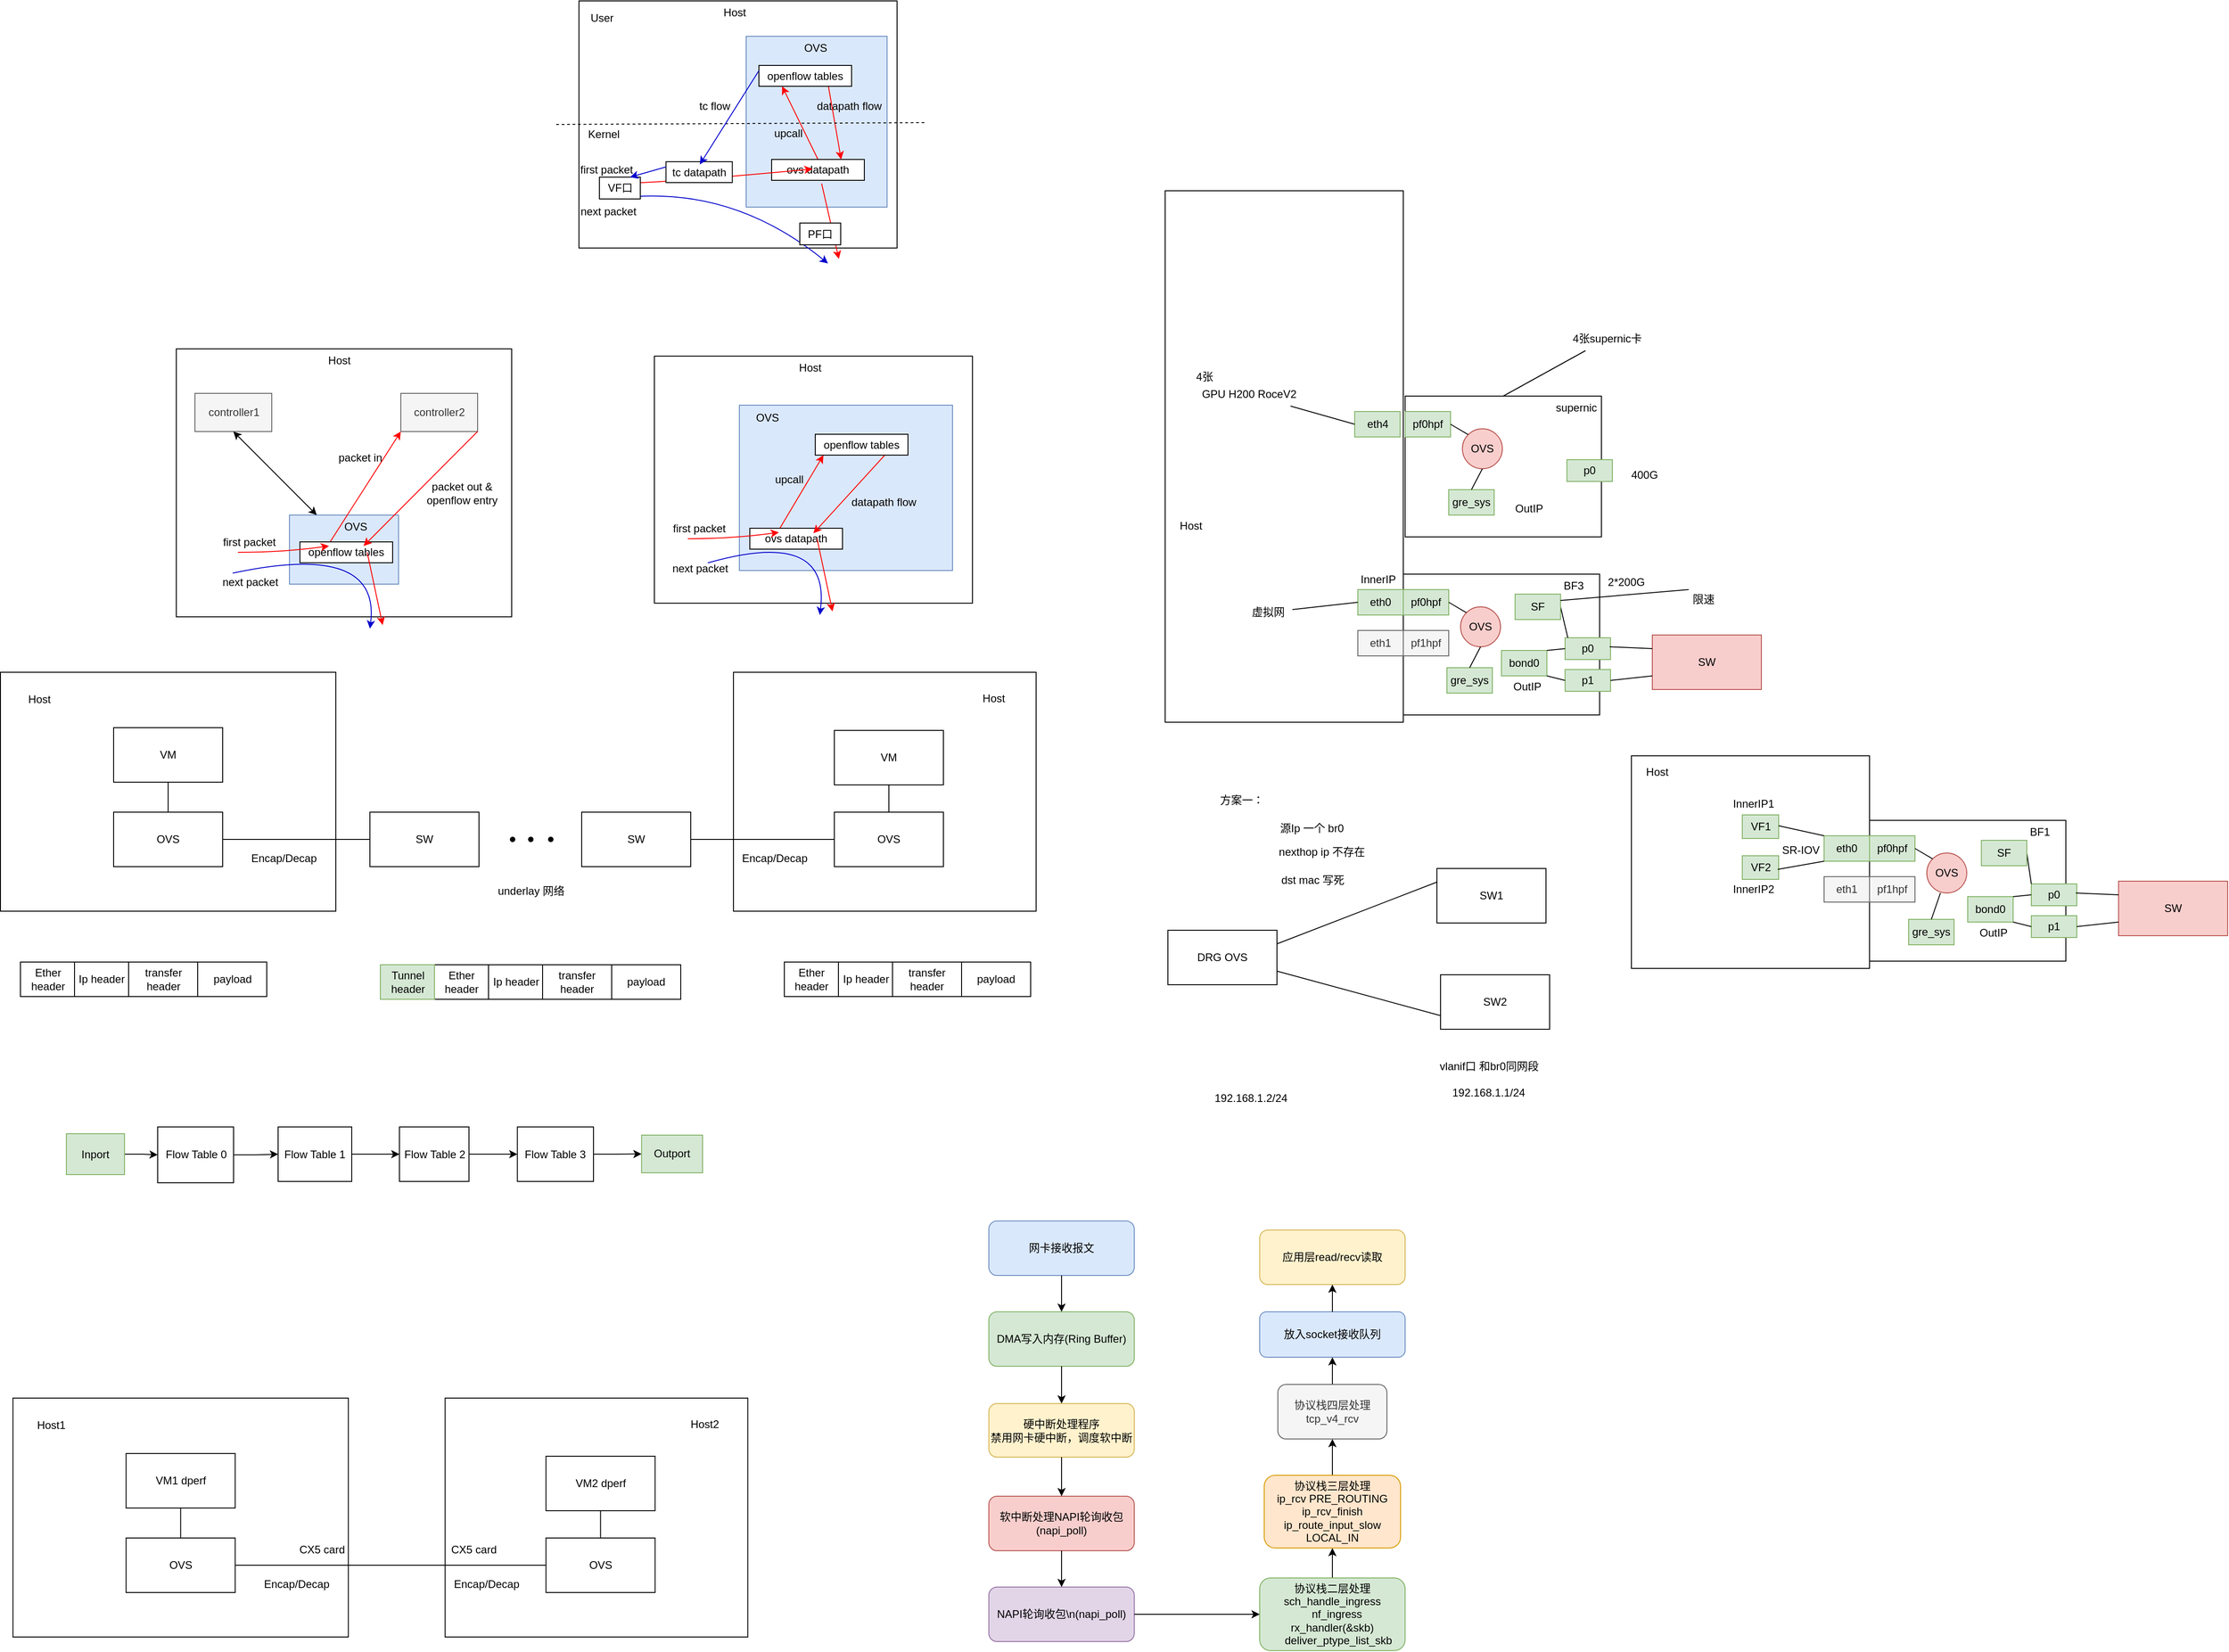 <mxfile version="26.1.0" pages="3">
  <diagram name="协议栈接收" id="C0K7bel_a-QI5f52vLhB">
    <mxGraphModel dx="2874" dy="2270" grid="0" gridSize="10" guides="1" tooltips="1" connect="1" arrows="1" fold="1" page="0" pageScale="1" pageWidth="827" pageHeight="1169" math="0" shadow="0">
      <root>
        <mxCell id="0" />
        <mxCell id="1" parent="0" />
        <mxCell id="FXNQlnW5VQbBvKTS5fQn-20" value="" style="rounded=0;whiteSpace=wrap;html=1;" parent="1" vertex="1">
          <mxGeometry x="68" y="-62" width="333" height="263" as="geometry" />
        </mxCell>
        <mxCell id="FXNQlnW5VQbBvKTS5fQn-18" value="" style="rounded=0;whiteSpace=wrap;html=1;" parent="1" vertex="1">
          <mxGeometry x="-738.5" y="-62" width="369" height="263" as="geometry" />
        </mxCell>
        <mxCell id="FXNQlnW5VQbBvKTS5fQn-1" value="OVS" style="rounded=0;whiteSpace=wrap;html=1;" parent="1" vertex="1">
          <mxGeometry x="-614" y="92" width="120" height="60" as="geometry" />
        </mxCell>
        <mxCell id="FXNQlnW5VQbBvKTS5fQn-2" value="VM" style="rounded=0;whiteSpace=wrap;html=1;" parent="1" vertex="1">
          <mxGeometry x="-614" y="-1" width="120" height="60" as="geometry" />
        </mxCell>
        <mxCell id="FXNQlnW5VQbBvKTS5fQn-3" value="" style="endArrow=none;html=1;rounded=0;exitX=0.5;exitY=1;exitDx=0;exitDy=0;entryX=0.5;entryY=0;entryDx=0;entryDy=0;" parent="1" source="FXNQlnW5VQbBvKTS5fQn-2" target="FXNQlnW5VQbBvKTS5fQn-1" edge="1">
          <mxGeometry width="50" height="50" relative="1" as="geometry">
            <mxPoint x="175" y="225" as="sourcePoint" />
            <mxPoint x="225" y="175" as="targetPoint" />
          </mxGeometry>
        </mxCell>
        <mxCell id="FXNQlnW5VQbBvKTS5fQn-6" value="OVS" style="rounded=0;whiteSpace=wrap;html=1;" parent="1" vertex="1">
          <mxGeometry x="179" y="92" width="120" height="60" as="geometry" />
        </mxCell>
        <mxCell id="FXNQlnW5VQbBvKTS5fQn-7" value="VM" style="rounded=0;whiteSpace=wrap;html=1;" parent="1" vertex="1">
          <mxGeometry x="179" y="2" width="120" height="60" as="geometry" />
        </mxCell>
        <mxCell id="FXNQlnW5VQbBvKTS5fQn-9" value="" style="endArrow=none;html=1;rounded=0;exitX=0.5;exitY=0;exitDx=0;exitDy=0;entryX=0.5;entryY=1;entryDx=0;entryDy=0;" parent="1" source="FXNQlnW5VQbBvKTS5fQn-6" target="FXNQlnW5VQbBvKTS5fQn-7" edge="1">
          <mxGeometry width="50" height="50" relative="1" as="geometry">
            <mxPoint x="-84" y="132" as="sourcePoint" />
            <mxPoint x="24" y="132" as="targetPoint" />
          </mxGeometry>
        </mxCell>
        <mxCell id="FXNQlnW5VQbBvKTS5fQn-11" value="SW" style="rounded=0;whiteSpace=wrap;html=1;" parent="1" vertex="1">
          <mxGeometry x="-332" y="92" width="120" height="60" as="geometry" />
        </mxCell>
        <mxCell id="FXNQlnW5VQbBvKTS5fQn-12" value="" style="shape=waypoint;sketch=0;size=6;pointerEvents=1;points=[];fillColor=none;resizable=0;rotatable=0;perimeter=centerPerimeter;snapToPoint=1;" parent="1" vertex="1">
          <mxGeometry x="-165" y="112" width="20" height="20" as="geometry" />
        </mxCell>
        <mxCell id="FXNQlnW5VQbBvKTS5fQn-13" value="" style="shape=waypoint;sketch=0;size=6;pointerEvents=1;points=[];fillColor=none;resizable=0;rotatable=0;perimeter=centerPerimeter;snapToPoint=1;" parent="1" vertex="1">
          <mxGeometry x="-185" y="112" width="20" height="20" as="geometry" />
        </mxCell>
        <mxCell id="FXNQlnW5VQbBvKTS5fQn-14" value="" style="shape=waypoint;sketch=0;size=6;pointerEvents=1;points=[];fillColor=none;resizable=0;rotatable=0;perimeter=centerPerimeter;snapToPoint=1;" parent="1" vertex="1">
          <mxGeometry x="-143" y="112" width="20" height="20" as="geometry" />
        </mxCell>
        <mxCell id="FXNQlnW5VQbBvKTS5fQn-15" value="SW" style="rounded=0;whiteSpace=wrap;html=1;" parent="1" vertex="1">
          <mxGeometry x="-99" y="92" width="120" height="60" as="geometry" />
        </mxCell>
        <mxCell id="FXNQlnW5VQbBvKTS5fQn-16" value="" style="endArrow=none;html=1;rounded=0;exitX=1;exitY=0.5;exitDx=0;exitDy=0;entryX=0;entryY=0.5;entryDx=0;entryDy=0;" parent="1" source="FXNQlnW5VQbBvKTS5fQn-1" target="FXNQlnW5VQbBvKTS5fQn-11" edge="1">
          <mxGeometry width="50" height="50" relative="1" as="geometry">
            <mxPoint x="175" y="225" as="sourcePoint" />
            <mxPoint x="225" y="175" as="targetPoint" />
          </mxGeometry>
        </mxCell>
        <mxCell id="FXNQlnW5VQbBvKTS5fQn-17" value="" style="endArrow=none;html=1;rounded=0;exitX=1;exitY=0.5;exitDx=0;exitDy=0;" parent="1" source="FXNQlnW5VQbBvKTS5fQn-15" target="FXNQlnW5VQbBvKTS5fQn-6" edge="1">
          <mxGeometry width="50" height="50" relative="1" as="geometry">
            <mxPoint x="57" y="232" as="sourcePoint" />
            <mxPoint x="118" y="232" as="targetPoint" />
          </mxGeometry>
        </mxCell>
        <mxCell id="FXNQlnW5VQbBvKTS5fQn-19" value="Host" style="text;html=1;align=center;verticalAlign=middle;resizable=0;points=[];autosize=1;strokeColor=none;fillColor=none;" parent="1" vertex="1">
          <mxGeometry x="-718" y="-45" width="43" height="26" as="geometry" />
        </mxCell>
        <mxCell id="FXNQlnW5VQbBvKTS5fQn-21" value="Host" style="text;html=1;align=center;verticalAlign=middle;resizable=0;points=[];autosize=1;strokeColor=none;fillColor=none;" parent="1" vertex="1">
          <mxGeometry x="332" y="-46" width="43" height="26" as="geometry" />
        </mxCell>
        <mxCell id="FXNQlnW5VQbBvKTS5fQn-22" value="Encap/Decap" style="text;html=1;align=center;verticalAlign=middle;resizable=0;points=[];autosize=1;strokeColor=none;fillColor=none;" parent="1" vertex="1">
          <mxGeometry x="-472" y="130" width="90" height="26" as="geometry" />
        </mxCell>
        <mxCell id="FXNQlnW5VQbBvKTS5fQn-23" value="Encap/Decap" style="text;html=1;align=center;verticalAlign=middle;resizable=0;points=[];autosize=1;strokeColor=none;fillColor=none;" parent="1" vertex="1">
          <mxGeometry x="68" y="130" width="90" height="26" as="geometry" />
        </mxCell>
        <mxCell id="FXNQlnW5VQbBvKTS5fQn-24" value="underlay 网络" style="text;html=1;align=center;verticalAlign=middle;resizable=0;points=[];autosize=1;strokeColor=none;fillColor=none;" parent="1" vertex="1">
          <mxGeometry x="-200.5" y="166" width="91" height="26" as="geometry" />
        </mxCell>
        <mxCell id="FXNQlnW5VQbBvKTS5fQn-25" value="Ether header" style="rounded=0;whiteSpace=wrap;html=1;" parent="1" vertex="1">
          <mxGeometry x="-716.5" y="257" width="59.5" height="38" as="geometry" />
        </mxCell>
        <mxCell id="FXNQlnW5VQbBvKTS5fQn-26" value="Ip header" style="rounded=0;whiteSpace=wrap;html=1;" parent="1" vertex="1">
          <mxGeometry x="-657" y="257" width="59.5" height="38" as="geometry" />
        </mxCell>
        <mxCell id="FXNQlnW5VQbBvKTS5fQn-27" value="transfer header" style="rounded=0;whiteSpace=wrap;html=1;" parent="1" vertex="1">
          <mxGeometry x="-597.5" y="257" width="76" height="38" as="geometry" />
        </mxCell>
        <mxCell id="FXNQlnW5VQbBvKTS5fQn-28" value="payload" style="rounded=0;whiteSpace=wrap;html=1;" parent="1" vertex="1">
          <mxGeometry x="-521.5" y="257" width="76" height="38" as="geometry" />
        </mxCell>
        <mxCell id="FXNQlnW5VQbBvKTS5fQn-29" value="Ether header" style="rounded=0;whiteSpace=wrap;html=1;" parent="1" vertex="1">
          <mxGeometry x="124" y="257" width="59.5" height="38" as="geometry" />
        </mxCell>
        <mxCell id="FXNQlnW5VQbBvKTS5fQn-30" value="Ip header" style="rounded=0;whiteSpace=wrap;html=1;" parent="1" vertex="1">
          <mxGeometry x="183.5" y="257" width="59.5" height="38" as="geometry" />
        </mxCell>
        <mxCell id="FXNQlnW5VQbBvKTS5fQn-31" value="transfer header" style="rounded=0;whiteSpace=wrap;html=1;" parent="1" vertex="1">
          <mxGeometry x="243" y="257" width="76" height="38" as="geometry" />
        </mxCell>
        <mxCell id="FXNQlnW5VQbBvKTS5fQn-32" value="payload" style="rounded=0;whiteSpace=wrap;html=1;" parent="1" vertex="1">
          <mxGeometry x="319" y="257" width="76" height="38" as="geometry" />
        </mxCell>
        <mxCell id="FXNQlnW5VQbBvKTS5fQn-33" value="Ether header" style="rounded=0;whiteSpace=wrap;html=1;" parent="1" vertex="1">
          <mxGeometry x="-261" y="260" width="59.5" height="38" as="geometry" />
        </mxCell>
        <mxCell id="FXNQlnW5VQbBvKTS5fQn-34" value="Ip header" style="rounded=0;whiteSpace=wrap;html=1;" parent="1" vertex="1">
          <mxGeometry x="-201.5" y="260" width="59.5" height="38" as="geometry" />
        </mxCell>
        <mxCell id="FXNQlnW5VQbBvKTS5fQn-35" value="transfer header" style="rounded=0;whiteSpace=wrap;html=1;" parent="1" vertex="1">
          <mxGeometry x="-142" y="260" width="76" height="38" as="geometry" />
        </mxCell>
        <mxCell id="FXNQlnW5VQbBvKTS5fQn-36" value="payload" style="rounded=0;whiteSpace=wrap;html=1;" parent="1" vertex="1">
          <mxGeometry x="-66" y="260" width="76" height="38" as="geometry" />
        </mxCell>
        <mxCell id="FXNQlnW5VQbBvKTS5fQn-37" value="Tunnel header" style="rounded=0;whiteSpace=wrap;html=1;fillColor=#d5e8d4;strokeColor=#82b366;" parent="1" vertex="1">
          <mxGeometry x="-320.5" y="260" width="59.5" height="38" as="geometry" />
        </mxCell>
        <mxCell id="FXNQlnW5VQbBvKTS5fQn-44" value="" style="edgeStyle=orthogonalEdgeStyle;rounded=0;orthogonalLoop=1;jettySize=auto;html=1;" parent="1" source="FXNQlnW5VQbBvKTS5fQn-38" target="FXNQlnW5VQbBvKTS5fQn-39" edge="1">
          <mxGeometry relative="1" as="geometry" />
        </mxCell>
        <mxCell id="FXNQlnW5VQbBvKTS5fQn-38" value="Inport" style="rounded=0;whiteSpace=wrap;html=1;fillColor=#d5e8d4;strokeColor=#82b366;" parent="1" vertex="1">
          <mxGeometry x="-666" y="446" width="64" height="45" as="geometry" />
        </mxCell>
        <mxCell id="FXNQlnW5VQbBvKTS5fQn-41" value="" style="edgeStyle=orthogonalEdgeStyle;rounded=0;orthogonalLoop=1;jettySize=auto;html=1;" parent="1" source="FXNQlnW5VQbBvKTS5fQn-39" target="FXNQlnW5VQbBvKTS5fQn-40" edge="1">
          <mxGeometry relative="1" as="geometry" />
        </mxCell>
        <mxCell id="FXNQlnW5VQbBvKTS5fQn-39" value="Flow Table 0" style="rounded=0;whiteSpace=wrap;html=1;" parent="1" vertex="1">
          <mxGeometry x="-565.5" y="438.5" width="83.5" height="61.5" as="geometry" />
        </mxCell>
        <mxCell id="FXNQlnW5VQbBvKTS5fQn-43" value="" style="edgeStyle=orthogonalEdgeStyle;rounded=0;orthogonalLoop=1;jettySize=auto;html=1;" parent="1" source="FXNQlnW5VQbBvKTS5fQn-40" target="FXNQlnW5VQbBvKTS5fQn-42" edge="1">
          <mxGeometry relative="1" as="geometry" />
        </mxCell>
        <mxCell id="FXNQlnW5VQbBvKTS5fQn-40" value="Flow Table 1" style="whiteSpace=wrap;html=1;rounded=0;" parent="1" vertex="1">
          <mxGeometry x="-433" y="438.5" width="81" height="60" as="geometry" />
        </mxCell>
        <mxCell id="FXNQlnW5VQbBvKTS5fQn-46" value="" style="edgeStyle=orthogonalEdgeStyle;rounded=0;orthogonalLoop=1;jettySize=auto;html=1;" parent="1" source="FXNQlnW5VQbBvKTS5fQn-42" target="FXNQlnW5VQbBvKTS5fQn-45" edge="1">
          <mxGeometry relative="1" as="geometry" />
        </mxCell>
        <mxCell id="FXNQlnW5VQbBvKTS5fQn-42" value="Flow Table 2" style="whiteSpace=wrap;html=1;rounded=0;" parent="1" vertex="1">
          <mxGeometry x="-299.5" y="438.5" width="76.5" height="60" as="geometry" />
        </mxCell>
        <mxCell id="FXNQlnW5VQbBvKTS5fQn-48" value="" style="edgeStyle=orthogonalEdgeStyle;rounded=0;orthogonalLoop=1;jettySize=auto;html=1;" parent="1" source="FXNQlnW5VQbBvKTS5fQn-45" target="FXNQlnW5VQbBvKTS5fQn-47" edge="1">
          <mxGeometry relative="1" as="geometry" />
        </mxCell>
        <mxCell id="FXNQlnW5VQbBvKTS5fQn-45" value="Flow Table 3" style="whiteSpace=wrap;html=1;rounded=0;" parent="1" vertex="1">
          <mxGeometry x="-169.75" y="438.5" width="83.75" height="60" as="geometry" />
        </mxCell>
        <mxCell id="FXNQlnW5VQbBvKTS5fQn-47" value="Outport" style="whiteSpace=wrap;html=1;rounded=0;fillColor=#d5e8d4;strokeColor=#82b366;" parent="1" vertex="1">
          <mxGeometry x="-33.12" y="447.5" width="67.13" height="41.5" as="geometry" />
        </mxCell>
        <mxCell id="FXNQlnW5VQbBvKTS5fQn-49" value="DRG OVS" style="rounded=0;whiteSpace=wrap;html=1;" parent="1" vertex="1">
          <mxGeometry x="546" y="222" width="120" height="60" as="geometry" />
        </mxCell>
        <mxCell id="FXNQlnW5VQbBvKTS5fQn-50" value="SW2" style="rounded=0;whiteSpace=wrap;html=1;" parent="1" vertex="1">
          <mxGeometry x="846" y="271" width="120" height="60" as="geometry" />
        </mxCell>
        <mxCell id="FXNQlnW5VQbBvKTS5fQn-51" value="" style="endArrow=none;html=1;rounded=0;exitX=1;exitY=0.75;exitDx=0;exitDy=0;entryX=0;entryY=0.75;entryDx=0;entryDy=0;" parent="1" source="FXNQlnW5VQbBvKTS5fQn-49" target="FXNQlnW5VQbBvKTS5fQn-50" edge="1">
          <mxGeometry width="50" height="50" relative="1" as="geometry">
            <mxPoint x="1353" y="404" as="sourcePoint" />
            <mxPoint x="1403" y="354" as="targetPoint" />
          </mxGeometry>
        </mxCell>
        <mxCell id="FXNQlnW5VQbBvKTS5fQn-53" value="" style="endArrow=none;html=1;rounded=0;exitX=1;exitY=0.25;exitDx=0;exitDy=0;entryX=0;entryY=0.25;entryDx=0;entryDy=0;" parent="1" source="FXNQlnW5VQbBvKTS5fQn-49" target="FXNQlnW5VQbBvKTS5fQn-61" edge="1">
          <mxGeometry width="50" height="50" relative="1" as="geometry">
            <mxPoint x="1077" y="225" as="sourcePoint" />
            <mxPoint x="1127" y="175" as="targetPoint" />
          </mxGeometry>
        </mxCell>
        <mxCell id="FXNQlnW5VQbBvKTS5fQn-54" value="源Ip 一个 br0" style="text;html=1;align=center;verticalAlign=middle;resizable=0;points=[];autosize=1;strokeColor=none;fillColor=none;" parent="1" vertex="1">
          <mxGeometry x="660" y="97" width="88" height="26" as="geometry" />
        </mxCell>
        <mxCell id="FXNQlnW5VQbBvKTS5fQn-55" value="nexthop ip 不存在" style="text;html=1;align=center;verticalAlign=middle;resizable=0;points=[];autosize=1;strokeColor=none;fillColor=none;" parent="1" vertex="1">
          <mxGeometry x="658" y="123" width="113" height="26" as="geometry" />
        </mxCell>
        <mxCell id="FXNQlnW5VQbBvKTS5fQn-56" value="dst mac 写死" style="text;html=1;align=center;verticalAlign=middle;resizable=0;points=[];autosize=1;strokeColor=none;fillColor=none;" parent="1" vertex="1">
          <mxGeometry x="661" y="154" width="87" height="26" as="geometry" />
        </mxCell>
        <mxCell id="FXNQlnW5VQbBvKTS5fQn-57" value="vlanif口 和br0同网段" style="text;html=1;align=center;verticalAlign=middle;resizable=0;points=[];autosize=1;strokeColor=none;fillColor=none;" parent="1" vertex="1">
          <mxGeometry x="835" y="359" width="127" height="26" as="geometry" />
        </mxCell>
        <mxCell id="FXNQlnW5VQbBvKTS5fQn-58" value="192.168.1.2/24" style="text;html=1;align=center;verticalAlign=middle;resizable=0;points=[];autosize=1;strokeColor=none;fillColor=none;" parent="1" vertex="1">
          <mxGeometry x="588" y="394" width="98" height="26" as="geometry" />
        </mxCell>
        <mxCell id="FXNQlnW5VQbBvKTS5fQn-59" value="&lt;span style=&quot;color: rgb(0, 0, 0); font-family: Helvetica; font-size: 12px; font-style: normal; font-variant-ligatures: normal; font-variant-caps: normal; font-weight: 400; letter-spacing: normal; orphans: 2; text-align: center; text-indent: 0px; text-transform: none; widows: 2; word-spacing: 0px; -webkit-text-stroke-width: 0px; white-space: nowrap; background-color: rgb(255, 255, 255); text-decoration-thickness: initial; text-decoration-style: initial; text-decoration-color: initial; display: inline !important; float: none;&quot;&gt;192.168.1.1/24&lt;/span&gt;" style="text;whiteSpace=wrap;html=1;" parent="1" vertex="1">
          <mxGeometry x="857" y="387" width="108" height="36" as="geometry" />
        </mxCell>
        <mxCell id="FXNQlnW5VQbBvKTS5fQn-60" value="方案一：" style="text;html=1;align=center;verticalAlign=middle;resizable=0;points=[];autosize=1;strokeColor=none;fillColor=none;" parent="1" vertex="1">
          <mxGeometry x="594" y="66" width="66" height="26" as="geometry" />
        </mxCell>
        <mxCell id="FXNQlnW5VQbBvKTS5fQn-61" value="SW1" style="rounded=0;whiteSpace=wrap;html=1;" parent="1" vertex="1">
          <mxGeometry x="842" y="154" width="120" height="60" as="geometry" />
        </mxCell>
        <mxCell id="TWSj7qH_s4UT0Un2Y7uw-1" value="" style="rounded=0;whiteSpace=wrap;html=1;" parent="1" vertex="1">
          <mxGeometry x="543" y="-592" width="262" height="585" as="geometry" />
        </mxCell>
        <mxCell id="TWSj7qH_s4UT0Un2Y7uw-2" value="Host" style="text;html=1;align=center;verticalAlign=middle;resizable=0;points=[];autosize=1;strokeColor=none;fillColor=none;" parent="1" vertex="1">
          <mxGeometry x="549" y="-236" width="43" height="26" as="geometry" />
        </mxCell>
        <mxCell id="TWSj7qH_s4UT0Un2Y7uw-3" value="" style="rounded=0;whiteSpace=wrap;html=1;" parent="1" vertex="1">
          <mxGeometry x="805" y="-170" width="216" height="155" as="geometry" />
        </mxCell>
        <mxCell id="TWSj7qH_s4UT0Un2Y7uw-4" value="BF3" style="text;html=1;align=center;verticalAlign=middle;resizable=0;points=[];autosize=1;strokeColor=none;fillColor=none;" parent="1" vertex="1">
          <mxGeometry x="972" y="-170" width="40" height="26" as="geometry" />
        </mxCell>
        <mxCell id="TWSj7qH_s4UT0Un2Y7uw-5" value="eth0" style="rounded=0;whiteSpace=wrap;html=1;fillColor=#d5e8d4;strokeColor=#82b366;" parent="1" vertex="1">
          <mxGeometry x="755" y="-153" width="50" height="28" as="geometry" />
        </mxCell>
        <mxCell id="TWSj7qH_s4UT0Un2Y7uw-6" value="pf0hpf" style="rounded=0;whiteSpace=wrap;html=1;fillColor=#d5e8d4;strokeColor=#82b366;" parent="1" vertex="1">
          <mxGeometry x="805" y="-153" width="50" height="28" as="geometry" />
        </mxCell>
        <mxCell id="TWSj7qH_s4UT0Un2Y7uw-7" value="eth1" style="rounded=0;whiteSpace=wrap;html=1;fillColor=#f5f5f5;strokeColor=#666666;fontColor=#333333;" parent="1" vertex="1">
          <mxGeometry x="755" y="-108" width="50" height="28" as="geometry" />
        </mxCell>
        <mxCell id="TWSj7qH_s4UT0Un2Y7uw-8" value="pf1hpf" style="rounded=0;whiteSpace=wrap;html=1;fillColor=#f5f5f5;fontColor=#333333;strokeColor=#666666;" parent="1" vertex="1">
          <mxGeometry x="805" y="-108" width="50" height="28" as="geometry" />
        </mxCell>
        <mxCell id="TWSj7qH_s4UT0Un2Y7uw-9" value="OVS" style="ellipse;whiteSpace=wrap;html=1;aspect=fixed;fillColor=#f8cecc;strokeColor=#b85450;" parent="1" vertex="1">
          <mxGeometry x="868" y="-134" width="44" height="44" as="geometry" />
        </mxCell>
        <mxCell id="TWSj7qH_s4UT0Un2Y7uw-10" value="p0" style="rounded=0;whiteSpace=wrap;html=1;fillColor=#d5e8d4;strokeColor=#82b366;" parent="1" vertex="1">
          <mxGeometry x="983" y="-100" width="50" height="24" as="geometry" />
        </mxCell>
        <mxCell id="TWSj7qH_s4UT0Un2Y7uw-11" value="p1" style="rounded=0;whiteSpace=wrap;html=1;fillColor=#d5e8d4;strokeColor=#82b366;" parent="1" vertex="1">
          <mxGeometry x="983" y="-65" width="50" height="24" as="geometry" />
        </mxCell>
        <mxCell id="TWSj7qH_s4UT0Un2Y7uw-12" value="SW" style="whiteSpace=wrap;html=1;fillColor=#f8cecc;strokeColor=#b85450;" parent="1" vertex="1">
          <mxGeometry x="1079" y="-103" width="120" height="60" as="geometry" />
        </mxCell>
        <mxCell id="TWSj7qH_s4UT0Un2Y7uw-13" value="" style="endArrow=none;html=1;rounded=0;entryX=0;entryY=0.25;entryDx=0;entryDy=0;" parent="1" target="TWSj7qH_s4UT0Un2Y7uw-12" edge="1">
          <mxGeometry width="50" height="50" relative="1" as="geometry">
            <mxPoint x="1032" y="-90" as="sourcePoint" />
            <mxPoint x="1078" y="-101" as="targetPoint" />
          </mxGeometry>
        </mxCell>
        <mxCell id="TWSj7qH_s4UT0Un2Y7uw-14" value="" style="endArrow=none;html=1;rounded=0;entryX=0;entryY=0.75;entryDx=0;entryDy=0;exitX=1;exitY=0.5;exitDx=0;exitDy=0;" parent="1" source="TWSj7qH_s4UT0Un2Y7uw-11" target="TWSj7qH_s4UT0Un2Y7uw-12" edge="1">
          <mxGeometry width="50" height="50" relative="1" as="geometry">
            <mxPoint x="671" y="13" as="sourcePoint" />
            <mxPoint x="1076" y="-62" as="targetPoint" />
          </mxGeometry>
        </mxCell>
        <mxCell id="TWSj7qH_s4UT0Un2Y7uw-15" value="" style="endArrow=none;html=1;rounded=0;entryX=1;entryY=0.5;entryDx=0;entryDy=0;exitX=0;exitY=0;exitDx=0;exitDy=0;" parent="1" source="TWSj7qH_s4UT0Un2Y7uw-9" target="TWSj7qH_s4UT0Un2Y7uw-6" edge="1">
          <mxGeometry width="50" height="50" relative="1" as="geometry">
            <mxPoint x="671" y="13" as="sourcePoint" />
            <mxPoint x="721" y="-37" as="targetPoint" />
          </mxGeometry>
        </mxCell>
        <mxCell id="TWSj7qH_s4UT0Un2Y7uw-16" value="bond0" style="rounded=0;whiteSpace=wrap;html=1;fillColor=#d5e8d4;strokeColor=#82b366;" parent="1" vertex="1">
          <mxGeometry x="913" y="-86" width="50" height="28" as="geometry" />
        </mxCell>
        <mxCell id="TWSj7qH_s4UT0Un2Y7uw-17" value="" style="endArrow=none;html=1;rounded=0;entryX=0;entryY=0.5;entryDx=0;entryDy=0;exitX=1;exitY=0;exitDx=0;exitDy=0;" parent="1" source="TWSj7qH_s4UT0Un2Y7uw-16" target="TWSj7qH_s4UT0Un2Y7uw-10" edge="1">
          <mxGeometry width="50" height="50" relative="1" as="geometry">
            <mxPoint x="671" y="13" as="sourcePoint" />
            <mxPoint x="721" y="-37" as="targetPoint" />
          </mxGeometry>
        </mxCell>
        <mxCell id="TWSj7qH_s4UT0Un2Y7uw-18" value="" style="endArrow=none;html=1;rounded=0;entryX=0;entryY=0.5;entryDx=0;entryDy=0;exitX=1;exitY=1;exitDx=0;exitDy=0;" parent="1" source="TWSj7qH_s4UT0Un2Y7uw-16" target="TWSj7qH_s4UT0Un2Y7uw-11" edge="1">
          <mxGeometry width="50" height="50" relative="1" as="geometry">
            <mxPoint x="671" y="13" as="sourcePoint" />
            <mxPoint x="721" y="-37" as="targetPoint" />
          </mxGeometry>
        </mxCell>
        <mxCell id="TWSj7qH_s4UT0Un2Y7uw-19" value="" style="endArrow=none;html=1;rounded=0;exitX=1;exitY=0.5;exitDx=0;exitDy=0;" parent="1" source="TWSj7qH_s4UT0Un2Y7uw-20" edge="1">
          <mxGeometry width="50" height="50" relative="1" as="geometry">
            <mxPoint x="671" y="13" as="sourcePoint" />
            <mxPoint x="986" y="-100" as="targetPoint" />
          </mxGeometry>
        </mxCell>
        <mxCell id="TWSj7qH_s4UT0Un2Y7uw-20" value="SF" style="rounded=0;whiteSpace=wrap;html=1;fillColor=#d5e8d4;strokeColor=#82b366;" parent="1" vertex="1">
          <mxGeometry x="928" y="-148" width="50" height="28" as="geometry" />
        </mxCell>
        <mxCell id="TWSj7qH_s4UT0Un2Y7uw-21" value="OutIP" style="text;html=1;align=center;verticalAlign=middle;resizable=0;points=[];autosize=1;strokeColor=none;fillColor=none;" parent="1" vertex="1">
          <mxGeometry x="916" y="-59" width="49" height="26" as="geometry" />
        </mxCell>
        <mxCell id="TWSj7qH_s4UT0Un2Y7uw-22" value="InnerIP" style="text;html=1;align=center;verticalAlign=middle;resizable=0;points=[];autosize=1;strokeColor=none;fillColor=none;" parent="1" vertex="1">
          <mxGeometry x="748" y="-177" width="57" height="26" as="geometry" />
        </mxCell>
        <mxCell id="TWSj7qH_s4UT0Un2Y7uw-23" value="" style="rounded=0;whiteSpace=wrap;html=1;" parent="1" vertex="1">
          <mxGeometry x="1056" y="30" width="262" height="234" as="geometry" />
        </mxCell>
        <mxCell id="TWSj7qH_s4UT0Un2Y7uw-24" value="Host" style="text;html=1;align=center;verticalAlign=middle;resizable=0;points=[];autosize=1;strokeColor=none;fillColor=none;" parent="1" vertex="1">
          <mxGeometry x="1062" y="35" width="43" height="26" as="geometry" />
        </mxCell>
        <mxCell id="TWSj7qH_s4UT0Un2Y7uw-25" value="" style="rounded=0;whiteSpace=wrap;html=1;" parent="1" vertex="1">
          <mxGeometry x="1318" y="101" width="216" height="155" as="geometry" />
        </mxCell>
        <mxCell id="TWSj7qH_s4UT0Un2Y7uw-26" value="BF1" style="text;html=1;align=center;verticalAlign=middle;resizable=0;points=[];autosize=1;strokeColor=none;fillColor=none;" parent="1" vertex="1">
          <mxGeometry x="1485" y="101" width="40" height="26" as="geometry" />
        </mxCell>
        <mxCell id="TWSj7qH_s4UT0Un2Y7uw-27" value="eth0" style="rounded=0;whiteSpace=wrap;html=1;fillColor=#d5e8d4;strokeColor=#82b366;" parent="1" vertex="1">
          <mxGeometry x="1268" y="118" width="50" height="28" as="geometry" />
        </mxCell>
        <mxCell id="TWSj7qH_s4UT0Un2Y7uw-28" value="pf0hpf" style="rounded=0;whiteSpace=wrap;html=1;fillColor=#d5e8d4;strokeColor=#82b366;" parent="1" vertex="1">
          <mxGeometry x="1318" y="118" width="50" height="28" as="geometry" />
        </mxCell>
        <mxCell id="TWSj7qH_s4UT0Un2Y7uw-29" value="eth1" style="rounded=0;whiteSpace=wrap;html=1;fillColor=#f5f5f5;strokeColor=#666666;fontColor=#333333;" parent="1" vertex="1">
          <mxGeometry x="1268" y="163" width="50" height="28" as="geometry" />
        </mxCell>
        <mxCell id="TWSj7qH_s4UT0Un2Y7uw-30" value="pf1hpf" style="rounded=0;whiteSpace=wrap;html=1;fillColor=#f5f5f5;fontColor=#333333;strokeColor=#666666;" parent="1" vertex="1">
          <mxGeometry x="1318" y="163" width="50" height="28" as="geometry" />
        </mxCell>
        <mxCell id="TWSj7qH_s4UT0Un2Y7uw-31" value="OVS" style="ellipse;whiteSpace=wrap;html=1;aspect=fixed;fillColor=#f8cecc;strokeColor=#b85450;" parent="1" vertex="1">
          <mxGeometry x="1381" y="137" width="44" height="44" as="geometry" />
        </mxCell>
        <mxCell id="TWSj7qH_s4UT0Un2Y7uw-32" value="p0" style="rounded=0;whiteSpace=wrap;html=1;fillColor=#d5e8d4;strokeColor=#82b366;" parent="1" vertex="1">
          <mxGeometry x="1496" y="171" width="50" height="24" as="geometry" />
        </mxCell>
        <mxCell id="TWSj7qH_s4UT0Un2Y7uw-33" value="p1" style="rounded=0;whiteSpace=wrap;html=1;fillColor=#d5e8d4;strokeColor=#82b366;" parent="1" vertex="1">
          <mxGeometry x="1496" y="206" width="50" height="24" as="geometry" />
        </mxCell>
        <mxCell id="TWSj7qH_s4UT0Un2Y7uw-34" value="SW" style="whiteSpace=wrap;html=1;fillColor=#f8cecc;strokeColor=#b85450;" parent="1" vertex="1">
          <mxGeometry x="1592" y="168" width="120" height="60" as="geometry" />
        </mxCell>
        <mxCell id="TWSj7qH_s4UT0Un2Y7uw-35" value="" style="endArrow=none;html=1;rounded=0;entryX=0;entryY=0.25;entryDx=0;entryDy=0;" parent="1" target="TWSj7qH_s4UT0Un2Y7uw-34" edge="1">
          <mxGeometry width="50" height="50" relative="1" as="geometry">
            <mxPoint x="1545" y="181" as="sourcePoint" />
            <mxPoint x="1591" y="170" as="targetPoint" />
          </mxGeometry>
        </mxCell>
        <mxCell id="TWSj7qH_s4UT0Un2Y7uw-36" value="" style="endArrow=none;html=1;rounded=0;entryX=0;entryY=0.75;entryDx=0;entryDy=0;exitX=1;exitY=0.5;exitDx=0;exitDy=0;" parent="1" source="TWSj7qH_s4UT0Un2Y7uw-33" target="TWSj7qH_s4UT0Un2Y7uw-34" edge="1">
          <mxGeometry width="50" height="50" relative="1" as="geometry">
            <mxPoint x="1184" y="284" as="sourcePoint" />
            <mxPoint x="1589" y="209" as="targetPoint" />
          </mxGeometry>
        </mxCell>
        <mxCell id="TWSj7qH_s4UT0Un2Y7uw-37" value="" style="endArrow=none;html=1;rounded=0;entryX=1;entryY=0.5;entryDx=0;entryDy=0;exitX=0;exitY=0;exitDx=0;exitDy=0;" parent="1" source="TWSj7qH_s4UT0Un2Y7uw-31" target="TWSj7qH_s4UT0Un2Y7uw-28" edge="1">
          <mxGeometry width="50" height="50" relative="1" as="geometry">
            <mxPoint x="1184" y="284" as="sourcePoint" />
            <mxPoint x="1234" y="234" as="targetPoint" />
          </mxGeometry>
        </mxCell>
        <mxCell id="TWSj7qH_s4UT0Un2Y7uw-38" value="bond0" style="rounded=0;whiteSpace=wrap;html=1;fillColor=#d5e8d4;strokeColor=#82b366;" parent="1" vertex="1">
          <mxGeometry x="1426" y="185" width="50" height="28" as="geometry" />
        </mxCell>
        <mxCell id="TWSj7qH_s4UT0Un2Y7uw-39" value="" style="endArrow=none;html=1;rounded=0;entryX=0;entryY=0.5;entryDx=0;entryDy=0;exitX=1;exitY=0;exitDx=0;exitDy=0;" parent="1" source="TWSj7qH_s4UT0Un2Y7uw-38" target="TWSj7qH_s4UT0Un2Y7uw-32" edge="1">
          <mxGeometry width="50" height="50" relative="1" as="geometry">
            <mxPoint x="1184" y="284" as="sourcePoint" />
            <mxPoint x="1234" y="234" as="targetPoint" />
          </mxGeometry>
        </mxCell>
        <mxCell id="TWSj7qH_s4UT0Un2Y7uw-40" value="" style="endArrow=none;html=1;rounded=0;entryX=0;entryY=0.5;entryDx=0;entryDy=0;exitX=1;exitY=1;exitDx=0;exitDy=0;" parent="1" source="TWSj7qH_s4UT0Un2Y7uw-38" target="TWSj7qH_s4UT0Un2Y7uw-33" edge="1">
          <mxGeometry width="50" height="50" relative="1" as="geometry">
            <mxPoint x="1184" y="284" as="sourcePoint" />
            <mxPoint x="1234" y="234" as="targetPoint" />
          </mxGeometry>
        </mxCell>
        <mxCell id="TWSj7qH_s4UT0Un2Y7uw-41" value="" style="endArrow=none;html=1;rounded=0;entryX=0;entryY=0;entryDx=0;entryDy=0;exitX=1;exitY=0.5;exitDx=0;exitDy=0;" parent="1" source="TWSj7qH_s4UT0Un2Y7uw-42" target="TWSj7qH_s4UT0Un2Y7uw-32" edge="1">
          <mxGeometry width="50" height="50" relative="1" as="geometry">
            <mxPoint x="1184" y="284" as="sourcePoint" />
            <mxPoint x="1234" y="234" as="targetPoint" />
          </mxGeometry>
        </mxCell>
        <mxCell id="TWSj7qH_s4UT0Un2Y7uw-42" value="SF" style="rounded=0;whiteSpace=wrap;html=1;fillColor=#d5e8d4;strokeColor=#82b366;" parent="1" vertex="1">
          <mxGeometry x="1441" y="123" width="50" height="28" as="geometry" />
        </mxCell>
        <mxCell id="TWSj7qH_s4UT0Un2Y7uw-43" value="OutIP" style="text;html=1;align=center;verticalAlign=middle;resizable=0;points=[];autosize=1;strokeColor=none;fillColor=none;" parent="1" vertex="1">
          <mxGeometry x="1429" y="212" width="49" height="26" as="geometry" />
        </mxCell>
        <mxCell id="TWSj7qH_s4UT0Un2Y7uw-45" value="VF2" style="text;html=1;align=center;verticalAlign=middle;resizable=0;points=[];autosize=1;strokeColor=#82b366;fillColor=#d5e8d4;" parent="1" vertex="1">
          <mxGeometry x="1178" y="140" width="40" height="26" as="geometry" />
        </mxCell>
        <mxCell id="TWSj7qH_s4UT0Un2Y7uw-46" value="VF1" style="text;html=1;align=center;verticalAlign=middle;resizable=0;points=[];autosize=1;strokeColor=#82b366;fillColor=#d5e8d4;" parent="1" vertex="1">
          <mxGeometry x="1178" y="95" width="40" height="26" as="geometry" />
        </mxCell>
        <mxCell id="TWSj7qH_s4UT0Un2Y7uw-48" value="" style="endArrow=none;html=1;rounded=0;entryX=0;entryY=0;entryDx=0;entryDy=0;exitX=1;exitY=0.462;exitDx=0;exitDy=0;exitPerimeter=0;" parent="1" source="TWSj7qH_s4UT0Un2Y7uw-46" target="TWSj7qH_s4UT0Un2Y7uw-27" edge="1">
          <mxGeometry width="50" height="50" relative="1" as="geometry">
            <mxPoint x="1200" y="87" as="sourcePoint" />
            <mxPoint x="1250" y="37" as="targetPoint" />
          </mxGeometry>
        </mxCell>
        <mxCell id="TWSj7qH_s4UT0Un2Y7uw-49" value="" style="endArrow=none;html=1;rounded=0;entryX=0;entryY=1;entryDx=0;entryDy=0;exitX=0.975;exitY=0.577;exitDx=0;exitDy=0;exitPerimeter=0;" parent="1" source="TWSj7qH_s4UT0Un2Y7uw-45" target="TWSj7qH_s4UT0Un2Y7uw-27" edge="1">
          <mxGeometry width="50" height="50" relative="1" as="geometry">
            <mxPoint x="1228" y="117" as="sourcePoint" />
            <mxPoint x="1278" y="128" as="targetPoint" />
          </mxGeometry>
        </mxCell>
        <mxCell id="TWSj7qH_s4UT0Un2Y7uw-50" value="InnerIP1" style="text;html=1;align=center;verticalAlign=middle;resizable=0;points=[];autosize=1;strokeColor=none;fillColor=none;" parent="1" vertex="1">
          <mxGeometry x="1158" y="70" width="63" height="26" as="geometry" />
        </mxCell>
        <mxCell id="TWSj7qH_s4UT0Un2Y7uw-51" value="InnerIP2" style="text;html=1;align=center;verticalAlign=middle;resizable=0;points=[];autosize=1;strokeColor=none;fillColor=none;" parent="1" vertex="1">
          <mxGeometry x="1158" y="164" width="63" height="26" as="geometry" />
        </mxCell>
        <mxCell id="TWSj7qH_s4UT0Un2Y7uw-52" value="SR-IOV" style="text;html=1;align=center;verticalAlign=middle;resizable=0;points=[];autosize=1;strokeColor=none;fillColor=none;" parent="1" vertex="1">
          <mxGeometry x="1212" y="121" width="59" height="26" as="geometry" />
        </mxCell>
        <mxCell id="TWSj7qH_s4UT0Un2Y7uw-53" value="gre_sys" style="rounded=0;whiteSpace=wrap;html=1;fillColor=#d5e8d4;strokeColor=#82b366;" parent="1" vertex="1">
          <mxGeometry x="853" y="-67" width="50" height="28" as="geometry" />
        </mxCell>
        <mxCell id="TWSj7qH_s4UT0Un2Y7uw-54" value="" style="endArrow=none;html=1;rounded=0;entryX=0.5;entryY=1;entryDx=0;entryDy=0;exitX=0.5;exitY=0;exitDx=0;exitDy=0;" parent="1" source="TWSj7qH_s4UT0Un2Y7uw-53" target="TWSj7qH_s4UT0Un2Y7uw-9" edge="1">
          <mxGeometry width="50" height="50" relative="1" as="geometry">
            <mxPoint x="1132" y="87" as="sourcePoint" />
            <mxPoint x="1182" y="37" as="targetPoint" />
          </mxGeometry>
        </mxCell>
        <mxCell id="TWSj7qH_s4UT0Un2Y7uw-56" value="gre_sys" style="rounded=0;whiteSpace=wrap;html=1;fillColor=#d5e8d4;strokeColor=#82b366;" parent="1" vertex="1">
          <mxGeometry x="1361" y="210" width="50" height="28" as="geometry" />
        </mxCell>
        <mxCell id="TWSj7qH_s4UT0Un2Y7uw-57" value="" style="endArrow=none;html=1;rounded=0;entryX=0.341;entryY=1;entryDx=0;entryDy=0;exitX=0.5;exitY=0;exitDx=0;exitDy=0;entryPerimeter=0;" parent="1" source="TWSj7qH_s4UT0Un2Y7uw-56" target="TWSj7qH_s4UT0Un2Y7uw-31" edge="1">
          <mxGeometry width="50" height="50" relative="1" as="geometry">
            <mxPoint x="888" y="16" as="sourcePoint" />
            <mxPoint x="900" y="-7" as="targetPoint" />
          </mxGeometry>
        </mxCell>
        <mxCell id="fOyrvawDaZUNEw5OIYqp-1" value="" style="rounded=0;whiteSpace=wrap;html=1;" parent="1" vertex="1">
          <mxGeometry x="-249.25" y="737" width="333" height="263" as="geometry" />
        </mxCell>
        <mxCell id="fOyrvawDaZUNEw5OIYqp-2" value="" style="rounded=0;whiteSpace=wrap;html=1;" parent="1" vertex="1">
          <mxGeometry x="-724.75" y="737" width="369" height="263" as="geometry" />
        </mxCell>
        <mxCell id="fOyrvawDaZUNEw5OIYqp-3" value="OVS" style="rounded=0;whiteSpace=wrap;html=1;" parent="1" vertex="1">
          <mxGeometry x="-600.25" y="891" width="120" height="60" as="geometry" />
        </mxCell>
        <mxCell id="fOyrvawDaZUNEw5OIYqp-4" value="VM1 dperf" style="rounded=0;whiteSpace=wrap;html=1;" parent="1" vertex="1">
          <mxGeometry x="-600.25" y="798" width="120" height="60" as="geometry" />
        </mxCell>
        <mxCell id="fOyrvawDaZUNEw5OIYqp-5" value="" style="endArrow=none;html=1;rounded=0;exitX=0.5;exitY=1;exitDx=0;exitDy=0;entryX=0.5;entryY=0;entryDx=0;entryDy=0;" parent="1" source="fOyrvawDaZUNEw5OIYqp-4" target="fOyrvawDaZUNEw5OIYqp-3" edge="1">
          <mxGeometry width="50" height="50" relative="1" as="geometry">
            <mxPoint x="188.75" y="1024" as="sourcePoint" />
            <mxPoint x="238.75" y="974" as="targetPoint" />
          </mxGeometry>
        </mxCell>
        <mxCell id="fOyrvawDaZUNEw5OIYqp-6" value="OVS" style="rounded=0;whiteSpace=wrap;html=1;" parent="1" vertex="1">
          <mxGeometry x="-138.25" y="891" width="120" height="60" as="geometry" />
        </mxCell>
        <mxCell id="fOyrvawDaZUNEw5OIYqp-7" value="VM2 dperf" style="rounded=0;whiteSpace=wrap;html=1;" parent="1" vertex="1">
          <mxGeometry x="-138.25" y="801" width="120" height="60" as="geometry" />
        </mxCell>
        <mxCell id="fOyrvawDaZUNEw5OIYqp-8" value="" style="endArrow=none;html=1;rounded=0;exitX=0.5;exitY=0;exitDx=0;exitDy=0;entryX=0.5;entryY=1;entryDx=0;entryDy=0;" parent="1" source="fOyrvawDaZUNEw5OIYqp-6" target="fOyrvawDaZUNEw5OIYqp-7" edge="1">
          <mxGeometry width="50" height="50" relative="1" as="geometry">
            <mxPoint x="-401.25" y="931" as="sourcePoint" />
            <mxPoint x="-293.25" y="931" as="targetPoint" />
          </mxGeometry>
        </mxCell>
        <mxCell id="fOyrvawDaZUNEw5OIYqp-14" value="" style="endArrow=none;html=1;rounded=0;exitX=1;exitY=0.5;exitDx=0;exitDy=0;entryX=0;entryY=0.5;entryDx=0;entryDy=0;" parent="1" source="fOyrvawDaZUNEw5OIYqp-3" target="fOyrvawDaZUNEw5OIYqp-6" edge="1">
          <mxGeometry width="50" height="50" relative="1" as="geometry">
            <mxPoint x="188.75" y="1024" as="sourcePoint" />
            <mxPoint x="-318.25" y="921" as="targetPoint" />
          </mxGeometry>
        </mxCell>
        <mxCell id="fOyrvawDaZUNEw5OIYqp-16" value="Host1" style="text;html=1;align=center;verticalAlign=middle;resizable=0;points=[];autosize=1;strokeColor=none;fillColor=none;" parent="1" vertex="1">
          <mxGeometry x="-707.25" y="754" width="49" height="26" as="geometry" />
        </mxCell>
        <mxCell id="fOyrvawDaZUNEw5OIYqp-17" value="Host2" style="text;html=1;align=center;verticalAlign=middle;resizable=0;points=[];autosize=1;strokeColor=none;fillColor=none;" parent="1" vertex="1">
          <mxGeometry x="11.75" y="753" width="49" height="26" as="geometry" />
        </mxCell>
        <mxCell id="fOyrvawDaZUNEw5OIYqp-18" value="Encap/Decap" style="text;html=1;align=center;verticalAlign=middle;resizable=0;points=[];autosize=1;strokeColor=none;fillColor=none;" parent="1" vertex="1">
          <mxGeometry x="-458.25" y="929" width="90" height="26" as="geometry" />
        </mxCell>
        <mxCell id="fOyrvawDaZUNEw5OIYqp-19" value="Encap/Decap" style="text;html=1;align=center;verticalAlign=middle;resizable=0;points=[];autosize=1;strokeColor=none;fillColor=none;" parent="1" vertex="1">
          <mxGeometry x="-249.25" y="929" width="90" height="26" as="geometry" />
        </mxCell>
        <mxCell id="fOyrvawDaZUNEw5OIYqp-21" value="CX5 card" style="text;html=1;align=center;verticalAlign=middle;resizable=0;points=[];autosize=1;strokeColor=none;fillColor=none;" parent="1" vertex="1">
          <mxGeometry x="-418.75" y="891" width="68" height="26" as="geometry" />
        </mxCell>
        <mxCell id="fOyrvawDaZUNEw5OIYqp-22" value="CX5 card" style="text;html=1;align=center;verticalAlign=middle;resizable=0;points=[];autosize=1;strokeColor=none;fillColor=none;" parent="1" vertex="1">
          <mxGeometry x="-252" y="891" width="68" height="26" as="geometry" />
        </mxCell>
        <mxCell id="fc-i0U8rBRm63H8ITzVF-1" value="" style="rounded=0;whiteSpace=wrap;html=1;" parent="1" vertex="1">
          <mxGeometry x="-545" y="-418" width="369" height="295" as="geometry" />
        </mxCell>
        <mxCell id="fc-i0U8rBRm63H8ITzVF-2" value="" style="rounded=0;whiteSpace=wrap;html=1;fillColor=#dae8fc;strokeColor=#6c8ebf;" parent="1" vertex="1">
          <mxGeometry x="-420.5" y="-235" width="120" height="76" as="geometry" />
        </mxCell>
        <mxCell id="fc-i0U8rBRm63H8ITzVF-3" value="controller1" style="rounded=0;whiteSpace=wrap;html=1;fillColor=#f5f5f5;fontColor=#333333;strokeColor=#666666;" parent="1" vertex="1">
          <mxGeometry x="-524.5" y="-369" width="84.5" height="42" as="geometry" />
        </mxCell>
        <mxCell id="fc-i0U8rBRm63H8ITzVF-4" value="" style="endArrow=classic;html=1;rounded=0;exitX=0.5;exitY=1;exitDx=0;exitDy=0;entryX=0.25;entryY=0;entryDx=0;entryDy=0;startArrow=classic;startFill=1;endFill=1;" parent="1" source="fc-i0U8rBRm63H8ITzVF-3" target="fc-i0U8rBRm63H8ITzVF-2" edge="1">
          <mxGeometry width="50" height="50" relative="1" as="geometry">
            <mxPoint x="368.5" y="-142" as="sourcePoint" />
            <mxPoint x="418.5" y="-192" as="targetPoint" />
          </mxGeometry>
        </mxCell>
        <mxCell id="fc-i0U8rBRm63H8ITzVF-5" value="Host" style="text;html=1;align=center;verticalAlign=middle;resizable=0;points=[];autosize=1;strokeColor=none;fillColor=none;" parent="1" vertex="1">
          <mxGeometry x="-388" y="-418" width="43" height="26" as="geometry" />
        </mxCell>
        <mxCell id="fc-i0U8rBRm63H8ITzVF-7" value="controller2" style="rounded=0;whiteSpace=wrap;html=1;fillColor=#f5f5f5;fontColor=#333333;strokeColor=#666666;" parent="1" vertex="1">
          <mxGeometry x="-298" y="-369" width="84.5" height="42" as="geometry" />
        </mxCell>
        <mxCell id="fc-i0U8rBRm63H8ITzVF-8" value="" style="endArrow=classic;html=1;rounded=0;entryX=0;entryY=1;entryDx=0;entryDy=0;endFill=1;strokeColor=#FF0000;" parent="1" target="fc-i0U8rBRm63H8ITzVF-7" edge="1">
          <mxGeometry width="50" height="50" relative="1" as="geometry">
            <mxPoint x="-378" y="-202" as="sourcePoint" />
            <mxPoint x="-240" y="-256" as="targetPoint" />
          </mxGeometry>
        </mxCell>
        <mxCell id="fc-i0U8rBRm63H8ITzVF-9" value="packet in" style="text;html=1;align=center;verticalAlign=middle;resizable=0;points=[];autosize=1;strokeColor=none;fillColor=none;" parent="1" vertex="1">
          <mxGeometry x="-376" y="-311" width="66" height="26" as="geometry" />
        </mxCell>
        <mxCell id="fc-i0U8rBRm63H8ITzVF-11" value="packet out &amp;amp;&lt;br&gt;openflow entry" style="text;html=1;align=center;verticalAlign=middle;resizable=0;points=[];autosize=1;strokeColor=none;fillColor=none;" parent="1" vertex="1">
          <mxGeometry x="-279.25" y="-280" width="96" height="41" as="geometry" />
        </mxCell>
        <mxCell id="fc-i0U8rBRm63H8ITzVF-16" value="openflow tables" style="whiteSpace=wrap;html=1;" parent="1" vertex="1">
          <mxGeometry x="-409" y="-205.5" width="102" height="23" as="geometry" />
        </mxCell>
        <mxCell id="fc-i0U8rBRm63H8ITzVF-14" value="" style="endArrow=classic;html=1;rounded=0;strokeColor=#FF0000;" parent="1" edge="1">
          <mxGeometry width="50" height="50" relative="1" as="geometry">
            <mxPoint x="-335" y="-194" as="sourcePoint" />
            <mxPoint x="-318" y="-114" as="targetPoint" />
          </mxGeometry>
        </mxCell>
        <mxCell id="fc-i0U8rBRm63H8ITzVF-15" value="first packet" style="text;html=1;align=center;verticalAlign=middle;resizable=0;points=[];autosize=1;strokeColor=none;fillColor=none;" parent="1" vertex="1">
          <mxGeometry x="-503.5" y="-218.5" width="76" height="26" as="geometry" />
        </mxCell>
        <mxCell id="fc-i0U8rBRm63H8ITzVF-17" value="OVS" style="text;html=1;align=center;verticalAlign=middle;resizable=0;points=[];autosize=1;strokeColor=none;fillColor=none;" parent="1" vertex="1">
          <mxGeometry x="-369.5" y="-235" width="43" height="26" as="geometry" />
        </mxCell>
        <mxCell id="fc-i0U8rBRm63H8ITzVF-13" value="" style="curved=1;endArrow=classic;html=1;rounded=0;strokeColor=#FF0000;" parent="1" edge="1">
          <mxGeometry width="50" height="50" relative="1" as="geometry">
            <mxPoint x="-477.25" y="-194" as="sourcePoint" />
            <mxPoint x="-377" y="-201" as="targetPoint" />
            <Array as="points">
              <mxPoint x="-427.25" y="-194" />
            </Array>
          </mxGeometry>
        </mxCell>
        <mxCell id="fc-i0U8rBRm63H8ITzVF-10" value="" style="endArrow=none;html=1;rounded=0;entryX=1;entryY=1;entryDx=0;entryDy=0;endFill=0;startArrow=classic;startFill=1;strokeColor=#FF0000;" parent="1" target="fc-i0U8rBRm63H8ITzVF-7" edge="1">
          <mxGeometry width="50" height="50" relative="1" as="geometry">
            <mxPoint x="-339" y="-201" as="sourcePoint" />
            <mxPoint x="25.45" y="-230" as="targetPoint" />
          </mxGeometry>
        </mxCell>
        <mxCell id="fc-i0U8rBRm63H8ITzVF-18" value="" style="curved=1;endArrow=classic;html=1;rounded=0;exitX=0.168;exitY=0.837;exitDx=0;exitDy=0;exitPerimeter=0;strokeColor=#0000CC;" parent="1" source="fc-i0U8rBRm63H8ITzVF-1" edge="1">
          <mxGeometry width="50" height="50" relative="1" as="geometry">
            <mxPoint x="-640" y="-148" as="sourcePoint" />
            <mxPoint x="-332" y="-110" as="targetPoint" />
            <Array as="points">
              <mxPoint x="-320" y="-206" />
            </Array>
          </mxGeometry>
        </mxCell>
        <mxCell id="fc-i0U8rBRm63H8ITzVF-19" value="next packet" style="text;html=1;align=center;verticalAlign=middle;resizable=0;points=[];autosize=1;strokeColor=none;fillColor=none;" parent="1" vertex="1">
          <mxGeometry x="-503.5" y="-174.5" width="79" height="26" as="geometry" />
        </mxCell>
        <mxCell id="fc-i0U8rBRm63H8ITzVF-20" value="" style="rounded=0;whiteSpace=wrap;html=1;" parent="1" vertex="1">
          <mxGeometry x="-19" y="-410" width="350" height="272" as="geometry" />
        </mxCell>
        <mxCell id="fc-i0U8rBRm63H8ITzVF-21" value="" style="rounded=0;whiteSpace=wrap;html=1;fillColor=#dae8fc;strokeColor=#6c8ebf;" parent="1" vertex="1">
          <mxGeometry x="74.5" y="-356" width="234.5" height="182" as="geometry" />
        </mxCell>
        <mxCell id="fc-i0U8rBRm63H8ITzVF-24" value="Host" style="text;html=1;align=center;verticalAlign=middle;resizable=0;points=[];autosize=1;strokeColor=none;fillColor=none;" parent="1" vertex="1">
          <mxGeometry x="130" y="-410" width="43" height="26" as="geometry" />
        </mxCell>
        <mxCell id="fc-i0U8rBRm63H8ITzVF-26" value="" style="endArrow=classic;html=1;rounded=0;endFill=1;strokeColor=#FF0000;" parent="1" edge="1">
          <mxGeometry width="50" height="50" relative="1" as="geometry">
            <mxPoint x="117" y="-217" as="sourcePoint" />
            <mxPoint x="167" y="-301" as="targetPoint" />
          </mxGeometry>
        </mxCell>
        <mxCell id="fc-i0U8rBRm63H8ITzVF-27" value="upcall" style="text;html=1;align=center;verticalAlign=middle;resizable=0;points=[];autosize=1;strokeColor=none;fillColor=none;" parent="1" vertex="1">
          <mxGeometry x="104" y="-287" width="49" height="26" as="geometry" />
        </mxCell>
        <mxCell id="fc-i0U8rBRm63H8ITzVF-28" value="datapath flow" style="text;html=1;align=center;verticalAlign=middle;resizable=0;points=[];autosize=1;strokeColor=none;fillColor=none;" parent="1" vertex="1">
          <mxGeometry x="188" y="-262" width="89" height="26" as="geometry" />
        </mxCell>
        <mxCell id="fc-i0U8rBRm63H8ITzVF-29" value="ovs datapath" style="whiteSpace=wrap;html=1;" parent="1" vertex="1">
          <mxGeometry x="86" y="-220.5" width="102" height="23" as="geometry" />
        </mxCell>
        <mxCell id="fc-i0U8rBRm63H8ITzVF-30" value="" style="endArrow=classic;html=1;rounded=0;strokeColor=#FF0000;" parent="1" edge="1">
          <mxGeometry width="50" height="50" relative="1" as="geometry">
            <mxPoint x="160" y="-209" as="sourcePoint" />
            <mxPoint x="177" y="-129" as="targetPoint" />
          </mxGeometry>
        </mxCell>
        <mxCell id="fc-i0U8rBRm63H8ITzVF-31" value="first packet" style="text;html=1;align=center;verticalAlign=middle;resizable=0;points=[];autosize=1;strokeColor=none;fillColor=none;" parent="1" vertex="1">
          <mxGeometry x="-8.5" y="-233.5" width="76" height="26" as="geometry" />
        </mxCell>
        <mxCell id="fc-i0U8rBRm63H8ITzVF-32" value="OVS" style="text;html=1;align=center;verticalAlign=middle;resizable=0;points=[];autosize=1;strokeColor=none;fillColor=none;" parent="1" vertex="1">
          <mxGeometry x="83" y="-355" width="43" height="26" as="geometry" />
        </mxCell>
        <mxCell id="fc-i0U8rBRm63H8ITzVF-33" value="" style="curved=1;endArrow=classic;html=1;rounded=0;strokeColor=#FF0000;" parent="1" edge="1">
          <mxGeometry width="50" height="50" relative="1" as="geometry">
            <mxPoint x="17.75" y="-209" as="sourcePoint" />
            <mxPoint x="118" y="-216" as="targetPoint" />
            <Array as="points">
              <mxPoint x="67.75" y="-209" />
            </Array>
          </mxGeometry>
        </mxCell>
        <mxCell id="fc-i0U8rBRm63H8ITzVF-34" value="" style="endArrow=none;html=1;rounded=0;endFill=0;startArrow=classic;startFill=1;strokeColor=#FF0000;entryX=0.75;entryY=1;entryDx=0;entryDy=0;" parent="1" target="fc-i0U8rBRm63H8ITzVF-37" edge="1">
          <mxGeometry width="50" height="50" relative="1" as="geometry">
            <mxPoint x="156" y="-215" as="sourcePoint" />
            <mxPoint x="260" y="-345" as="targetPoint" />
          </mxGeometry>
        </mxCell>
        <mxCell id="fc-i0U8rBRm63H8ITzVF-35" value="" style="curved=1;endArrow=classic;html=1;rounded=0;exitX=0.168;exitY=0.837;exitDx=0;exitDy=0;exitPerimeter=0;strokeColor=#0000CC;" parent="1" source="fc-i0U8rBRm63H8ITzVF-20" edge="1">
          <mxGeometry width="50" height="50" relative="1" as="geometry">
            <mxPoint x="-145" y="-163" as="sourcePoint" />
            <mxPoint x="163" y="-125" as="targetPoint" />
            <Array as="points">
              <mxPoint x="175" y="-221" />
            </Array>
          </mxGeometry>
        </mxCell>
        <mxCell id="fc-i0U8rBRm63H8ITzVF-36" value="next packet" style="text;html=1;align=center;verticalAlign=middle;resizable=0;points=[];autosize=1;strokeColor=none;fillColor=none;" parent="1" vertex="1">
          <mxGeometry x="-8.5" y="-189.5" width="79" height="26" as="geometry" />
        </mxCell>
        <mxCell id="fc-i0U8rBRm63H8ITzVF-37" value="openflow tables" style="whiteSpace=wrap;html=1;" parent="1" vertex="1">
          <mxGeometry x="158" y="-324" width="102" height="23" as="geometry" />
        </mxCell>
        <mxCell id="a-QG8sOoEJMCirFTL7hn-1" value="" style="rounded=0;whiteSpace=wrap;html=1;" parent="1" vertex="1">
          <mxGeometry x="-102" y="-801" width="350" height="272" as="geometry" />
        </mxCell>
        <mxCell id="a-QG8sOoEJMCirFTL7hn-2" value="" style="rounded=0;whiteSpace=wrap;html=1;fillColor=#dae8fc;strokeColor=#6c8ebf;" parent="1" vertex="1">
          <mxGeometry x="82" y="-762" width="155" height="188" as="geometry" />
        </mxCell>
        <mxCell id="a-QG8sOoEJMCirFTL7hn-3" value="Host" style="text;html=1;align=center;verticalAlign=middle;resizable=0;points=[];autosize=1;strokeColor=none;fillColor=none;" parent="1" vertex="1">
          <mxGeometry x="47" y="-801" width="43" height="26" as="geometry" />
        </mxCell>
        <mxCell id="a-QG8sOoEJMCirFTL7hn-4" value="" style="endArrow=classic;html=1;rounded=0;endFill=1;strokeColor=#FF0000;exitX=0.5;exitY=0;exitDx=0;exitDy=0;entryX=0.25;entryY=1;entryDx=0;entryDy=0;" parent="1" source="a-QG8sOoEJMCirFTL7hn-7" target="a-QG8sOoEJMCirFTL7hn-15" edge="1">
          <mxGeometry width="50" height="50" relative="1" as="geometry">
            <mxPoint x="55" y="-623" as="sourcePoint" />
            <mxPoint x="105" y="-707" as="targetPoint" />
          </mxGeometry>
        </mxCell>
        <mxCell id="a-QG8sOoEJMCirFTL7hn-5" value="upcall" style="text;html=1;align=center;verticalAlign=middle;resizable=0;points=[];autosize=1;strokeColor=none;fillColor=none;" parent="1" vertex="1">
          <mxGeometry x="103" y="-668" width="49" height="26" as="geometry" />
        </mxCell>
        <mxCell id="a-QG8sOoEJMCirFTL7hn-6" value="datapath flow" style="text;html=1;align=center;verticalAlign=middle;resizable=0;points=[];autosize=1;strokeColor=none;fillColor=none;" parent="1" vertex="1">
          <mxGeometry x="150" y="-698" width="89" height="26" as="geometry" />
        </mxCell>
        <mxCell id="a-QG8sOoEJMCirFTL7hn-7" value="ovs datapath" style="whiteSpace=wrap;html=1;" parent="1" vertex="1">
          <mxGeometry x="110" y="-626.5" width="102" height="23" as="geometry" />
        </mxCell>
        <mxCell id="a-QG8sOoEJMCirFTL7hn-8" value="" style="endArrow=classic;html=1;rounded=0;strokeColor=#FF0000;" parent="1" edge="1">
          <mxGeometry width="50" height="50" relative="1" as="geometry">
            <mxPoint x="165" y="-600" as="sourcePoint" />
            <mxPoint x="184" y="-517" as="targetPoint" />
          </mxGeometry>
        </mxCell>
        <mxCell id="a-QG8sOoEJMCirFTL7hn-9" value="first packet" style="text;html=1;align=center;verticalAlign=middle;resizable=0;points=[];autosize=1;strokeColor=none;fillColor=none;" parent="1" vertex="1">
          <mxGeometry x="-110.5" y="-628.5" width="76" height="26" as="geometry" />
        </mxCell>
        <mxCell id="a-QG8sOoEJMCirFTL7hn-10" value="OVS" style="text;html=1;align=center;verticalAlign=middle;resizable=0;points=[];autosize=1;strokeColor=none;fillColor=none;" parent="1" vertex="1">
          <mxGeometry x="136.01" y="-762" width="43" height="26" as="geometry" />
        </mxCell>
        <mxCell id="a-QG8sOoEJMCirFTL7hn-11" value="" style="curved=1;endArrow=classic;html=1;rounded=0;strokeColor=#FF0000;entryX=0.441;entryY=0.457;entryDx=0;entryDy=0;entryPerimeter=0;" parent="1" target="a-QG8sOoEJMCirFTL7hn-7" edge="1">
          <mxGeometry width="50" height="50" relative="1" as="geometry">
            <mxPoint x="-65.25" y="-600" as="sourcePoint" />
            <mxPoint x="35" y="-607" as="targetPoint" />
            <Array as="points">
              <mxPoint x="-15.25" y="-600" />
            </Array>
          </mxGeometry>
        </mxCell>
        <mxCell id="a-QG8sOoEJMCirFTL7hn-12" value="" style="endArrow=none;html=1;rounded=0;endFill=0;startArrow=classic;startFill=1;strokeColor=#FF0000;entryX=0.75;entryY=1;entryDx=0;entryDy=0;exitX=0.75;exitY=0;exitDx=0;exitDy=0;" parent="1" source="a-QG8sOoEJMCirFTL7hn-7" target="a-QG8sOoEJMCirFTL7hn-15" edge="1">
          <mxGeometry width="50" height="50" relative="1" as="geometry">
            <mxPoint x="94" y="-621" as="sourcePoint" />
            <mxPoint x="198" y="-751" as="targetPoint" />
          </mxGeometry>
        </mxCell>
        <mxCell id="a-QG8sOoEJMCirFTL7hn-13" value="" style="curved=1;endArrow=classic;html=1;rounded=0;exitX=0.816;exitY=-0.135;exitDx=0;exitDy=0;exitPerimeter=0;strokeColor=#0000CC;" parent="1" edge="1">
          <mxGeometry width="50" height="50" relative="1" as="geometry">
            <mxPoint x="-59.036" y="-584.01" as="sourcePoint" />
            <mxPoint x="172" y="-512" as="targetPoint" />
            <Array as="points">
              <mxPoint x="65" y="-599" />
            </Array>
          </mxGeometry>
        </mxCell>
        <mxCell id="a-QG8sOoEJMCirFTL7hn-14" value="next packet" style="text;html=1;align=center;verticalAlign=middle;resizable=0;points=[];autosize=1;strokeColor=none;fillColor=none;" parent="1" vertex="1">
          <mxGeometry x="-109.5" y="-582.5" width="79" height="26" as="geometry" />
        </mxCell>
        <mxCell id="a-QG8sOoEJMCirFTL7hn-15" value="openflow tables" style="whiteSpace=wrap;html=1;" parent="1" vertex="1">
          <mxGeometry x="96" y="-730" width="102" height="23" as="geometry" />
        </mxCell>
        <mxCell id="a-QG8sOoEJMCirFTL7hn-16" value="tc datapath" style="whiteSpace=wrap;html=1;" parent="1" vertex="1">
          <mxGeometry x="-6.25" y="-624" width="73" height="23" as="geometry" />
        </mxCell>
        <mxCell id="a-QG8sOoEJMCirFTL7hn-17" value="VF口" style="rounded=0;whiteSpace=wrap;html=1;" parent="1" vertex="1">
          <mxGeometry x="-79.5" y="-607" width="45" height="24" as="geometry" />
        </mxCell>
        <mxCell id="a-QG8sOoEJMCirFTL7hn-21" value="" style="endArrow=none;dashed=1;html=1;rounded=0;" parent="1" edge="1">
          <mxGeometry width="50" height="50" relative="1" as="geometry">
            <mxPoint x="-127" y="-665" as="sourcePoint" />
            <mxPoint x="278" y="-667" as="targetPoint" />
          </mxGeometry>
        </mxCell>
        <mxCell id="a-QG8sOoEJMCirFTL7hn-22" value="User" style="text;html=1;align=center;verticalAlign=middle;resizable=0;points=[];autosize=1;strokeColor=none;fillColor=none;" parent="1" vertex="1">
          <mxGeometry x="-99" y="-795" width="43" height="26" as="geometry" />
        </mxCell>
        <mxCell id="a-QG8sOoEJMCirFTL7hn-23" value="Kernel" style="text;html=1;align=center;verticalAlign=middle;resizable=0;points=[];autosize=1;strokeColor=none;fillColor=none;" parent="1" vertex="1">
          <mxGeometry x="-102" y="-667" width="53" height="26" as="geometry" />
        </mxCell>
        <mxCell id="a-QG8sOoEJMCirFTL7hn-24" value="PF口" style="rounded=0;whiteSpace=wrap;html=1;" parent="1" vertex="1">
          <mxGeometry x="141" y="-556.5" width="45" height="24" as="geometry" />
        </mxCell>
        <mxCell id="a-QG8sOoEJMCirFTL7hn-25" value="" style="endArrow=none;html=1;rounded=0;endFill=0;startArrow=classic;startFill=1;strokeColor=#0000CC;entryX=0;entryY=0.25;entryDx=0;entryDy=0;exitX=0.75;exitY=0;exitDx=0;exitDy=0;" parent="1" target="a-QG8sOoEJMCirFTL7hn-15" edge="1">
          <mxGeometry width="50" height="50" relative="1" as="geometry">
            <mxPoint x="31" y="-621" as="sourcePoint" />
            <mxPoint x="17" y="-702" as="targetPoint" />
          </mxGeometry>
        </mxCell>
        <mxCell id="a-QG8sOoEJMCirFTL7hn-27" value="tc flow" style="text;html=1;align=center;verticalAlign=middle;resizable=0;points=[];autosize=1;strokeColor=none;fillColor=none;" parent="1" vertex="1">
          <mxGeometry x="21" y="-698" width="52" height="26" as="geometry" />
        </mxCell>
        <mxCell id="a-QG8sOoEJMCirFTL7hn-28" value="" style="endArrow=classic;html=1;rounded=0;entryX=0.75;entryY=0;entryDx=0;entryDy=0;exitX=0;exitY=0.25;exitDx=0;exitDy=0;strokeColor=#0000CC;" parent="1" source="a-QG8sOoEJMCirFTL7hn-16" target="a-QG8sOoEJMCirFTL7hn-17" edge="1">
          <mxGeometry width="50" height="50" relative="1" as="geometry">
            <mxPoint x="-77" y="-384" as="sourcePoint" />
            <mxPoint x="-27" y="-434" as="targetPoint" />
          </mxGeometry>
        </mxCell>
        <mxCell id="X6lhTdJceZmNc9pmBQ-N-1" value="" style="rounded=0;whiteSpace=wrap;html=1;" vertex="1" parent="1">
          <mxGeometry x="807" y="-366" width="216" height="155" as="geometry" />
        </mxCell>
        <mxCell id="X6lhTdJceZmNc9pmBQ-N-2" value="supernic" style="text;html=1;align=center;verticalAlign=middle;resizable=0;points=[];autosize=1;strokeColor=none;fillColor=none;" vertex="1" parent="1">
          <mxGeometry x="963" y="-366" width="63" height="26" as="geometry" />
        </mxCell>
        <mxCell id="X6lhTdJceZmNc9pmBQ-N-3" value="pf0hpf" style="rounded=0;whiteSpace=wrap;html=1;fillColor=#d5e8d4;strokeColor=#82b366;" vertex="1" parent="1">
          <mxGeometry x="807" y="-349" width="50" height="28" as="geometry" />
        </mxCell>
        <mxCell id="X6lhTdJceZmNc9pmBQ-N-5" value="OVS" style="ellipse;whiteSpace=wrap;html=1;aspect=fixed;fillColor=#f8cecc;strokeColor=#b85450;" vertex="1" parent="1">
          <mxGeometry x="870" y="-330" width="44" height="44" as="geometry" />
        </mxCell>
        <mxCell id="X6lhTdJceZmNc9pmBQ-N-6" value="p0" style="rounded=0;whiteSpace=wrap;html=1;fillColor=#d5e8d4;strokeColor=#82b366;" vertex="1" parent="1">
          <mxGeometry x="985" y="-296" width="50" height="24" as="geometry" />
        </mxCell>
        <mxCell id="X6lhTdJceZmNc9pmBQ-N-8" value="" style="endArrow=none;html=1;rounded=0;entryX=1;entryY=0.5;entryDx=0;entryDy=0;exitX=0;exitY=0;exitDx=0;exitDy=0;" edge="1" parent="1" source="X6lhTdJceZmNc9pmBQ-N-5" target="X6lhTdJceZmNc9pmBQ-N-3">
          <mxGeometry width="50" height="50" relative="1" as="geometry">
            <mxPoint x="673" y="-183" as="sourcePoint" />
            <mxPoint x="723" y="-233" as="targetPoint" />
          </mxGeometry>
        </mxCell>
        <mxCell id="X6lhTdJceZmNc9pmBQ-N-14" value="OutIP" style="text;html=1;align=center;verticalAlign=middle;resizable=0;points=[];autosize=1;strokeColor=none;fillColor=none;" vertex="1" parent="1">
          <mxGeometry x="918" y="-255" width="49" height="26" as="geometry" />
        </mxCell>
        <mxCell id="X6lhTdJceZmNc9pmBQ-N-15" value="gre_sys" style="rounded=0;whiteSpace=wrap;html=1;fillColor=#d5e8d4;strokeColor=#82b366;" vertex="1" parent="1">
          <mxGeometry x="855" y="-263" width="50" height="28" as="geometry" />
        </mxCell>
        <mxCell id="X6lhTdJceZmNc9pmBQ-N-16" value="" style="endArrow=none;html=1;rounded=0;entryX=0.5;entryY=1;entryDx=0;entryDy=0;exitX=0.5;exitY=0;exitDx=0;exitDy=0;" edge="1" parent="1" source="X6lhTdJceZmNc9pmBQ-N-15" target="X6lhTdJceZmNc9pmBQ-N-5">
          <mxGeometry width="50" height="50" relative="1" as="geometry">
            <mxPoint x="1134" y="-109" as="sourcePoint" />
            <mxPoint x="1184" y="-159" as="targetPoint" />
          </mxGeometry>
        </mxCell>
        <mxCell id="X6lhTdJceZmNc9pmBQ-N-18" value="eth4" style="rounded=0;whiteSpace=wrap;html=1;fillColor=#d5e8d4;strokeColor=#82b366;" vertex="1" parent="1">
          <mxGeometry x="751.5" y="-349" width="50" height="28" as="geometry" />
        </mxCell>
        <mxCell id="X6lhTdJceZmNc9pmBQ-N-19" value="GPU H200 RoceV2" style="text;html=1;align=center;verticalAlign=middle;resizable=0;points=[];autosize=1;strokeColor=none;fillColor=none;" vertex="1" parent="1">
          <mxGeometry x="574" y="-381" width="122" height="26" as="geometry" />
        </mxCell>
        <mxCell id="X6lhTdJceZmNc9pmBQ-N-20" value="" style="endArrow=none;html=1;rounded=0;entryX=0;entryY=0.5;entryDx=0;entryDy=0;" edge="1" parent="1" source="X6lhTdJceZmNc9pmBQ-N-19" target="X6lhTdJceZmNc9pmBQ-N-18">
          <mxGeometry width="50" height="50" relative="1" as="geometry">
            <mxPoint x="1313" y="-232" as="sourcePoint" />
            <mxPoint x="1363" y="-282" as="targetPoint" />
          </mxGeometry>
        </mxCell>
        <mxCell id="X6lhTdJceZmNc9pmBQ-N-21" value="虚拟网" style="text;html=1;align=center;verticalAlign=middle;resizable=0;points=[];autosize=1;strokeColor=none;fillColor=none;" vertex="1" parent="1">
          <mxGeometry x="629" y="-141" width="54" height="26" as="geometry" />
        </mxCell>
        <mxCell id="X6lhTdJceZmNc9pmBQ-N-22" value="" style="endArrow=none;html=1;rounded=0;entryX=0;entryY=0.5;entryDx=0;entryDy=0;" edge="1" parent="1" source="X6lhTdJceZmNc9pmBQ-N-21" target="TWSj7qH_s4UT0Un2Y7uw-5">
          <mxGeometry width="50" height="50" relative="1" as="geometry">
            <mxPoint x="1313" y="-232" as="sourcePoint" />
            <mxPoint x="1363" y="-282" as="targetPoint" />
          </mxGeometry>
        </mxCell>
        <mxCell id="X6lhTdJceZmNc9pmBQ-N-23" value="" style="endArrow=none;html=1;rounded=0;entryX=1;entryY=0.25;entryDx=0;entryDy=0;" edge="1" parent="1" target="TWSj7qH_s4UT0Un2Y7uw-20">
          <mxGeometry width="50" height="50" relative="1" as="geometry">
            <mxPoint x="1119" y="-153" as="sourcePoint" />
            <mxPoint x="794" y="-92" as="targetPoint" />
            <Array as="points" />
          </mxGeometry>
        </mxCell>
        <mxCell id="X6lhTdJceZmNc9pmBQ-N-24" value="限速" style="text;html=1;align=center;verticalAlign=middle;resizable=0;points=[];autosize=1;strokeColor=none;fillColor=none;" vertex="1" parent="1">
          <mxGeometry x="1114" y="-155" width="42" height="26" as="geometry" />
        </mxCell>
        <mxCell id="X6lhTdJceZmNc9pmBQ-N-25" value="400G" style="text;html=1;align=center;verticalAlign=middle;resizable=0;points=[];autosize=1;strokeColor=none;fillColor=none;" vertex="1" parent="1">
          <mxGeometry x="1046" y="-292" width="47" height="26" as="geometry" />
        </mxCell>
        <mxCell id="X6lhTdJceZmNc9pmBQ-N-26" value="2*200G" style="text;html=1;align=center;verticalAlign=middle;resizable=0;points=[];autosize=1;strokeColor=none;fillColor=none;" vertex="1" parent="1">
          <mxGeometry x="1020" y="-174.5" width="59" height="26" as="geometry" />
        </mxCell>
        <mxCell id="X6lhTdJceZmNc9pmBQ-N-27" value="4张supernic卡" style="text;html=1;align=center;verticalAlign=middle;resizable=0;points=[];autosize=1;strokeColor=none;fillColor=none;" vertex="1" parent="1">
          <mxGeometry x="982" y="-442" width="94" height="26" as="geometry" />
        </mxCell>
        <mxCell id="X6lhTdJceZmNc9pmBQ-N-28" value="" style="endArrow=none;html=1;rounded=0;exitX=0.5;exitY=0;exitDx=0;exitDy=0;" edge="1" parent="1" source="X6lhTdJceZmNc9pmBQ-N-1" target="X6lhTdJceZmNc9pmBQ-N-27">
          <mxGeometry width="50" height="50" relative="1" as="geometry">
            <mxPoint x="744" y="-42" as="sourcePoint" />
            <mxPoint x="794" y="-92" as="targetPoint" />
          </mxGeometry>
        </mxCell>
        <mxCell id="X6lhTdJceZmNc9pmBQ-N-29" value="4张" style="text;html=1;align=center;verticalAlign=middle;resizable=0;points=[];autosize=1;strokeColor=none;fillColor=none;" vertex="1" parent="1">
          <mxGeometry x="567" y="-400" width="37" height="26" as="geometry" />
        </mxCell>
        <mxCell id="TBzFZ29QL4_BS2q-Y7_x-1" value="网卡接收报文" style="rounded=1;whiteSpace=wrap;html=1;fillColor=#dae8fc;strokeColor=#6c8ebf;" vertex="1" parent="1">
          <mxGeometry x="349" y="542" width="160" height="60" as="geometry" />
        </mxCell>
        <mxCell id="TBzFZ29QL4_BS2q-Y7_x-2" value="DMA写入内存(Ring Buffer)" style="rounded=1;whiteSpace=wrap;html=1;fillColor=#d5e8d4;strokeColor=#82b366;" vertex="1" parent="1">
          <mxGeometry x="349" y="642" width="160" height="60" as="geometry" />
        </mxCell>
        <mxCell id="TBzFZ29QL4_BS2q-Y7_x-3" value="硬中断处理程序&lt;div&gt;禁用网卡硬中断，调度软中断&lt;/div&gt;" style="rounded=1;whiteSpace=wrap;html=1;fillColor=#fff2cc;strokeColor=#d6b656;" vertex="1" parent="1">
          <mxGeometry x="349" y="743" width="160" height="59" as="geometry" />
        </mxCell>
        <mxCell id="TBzFZ29QL4_BS2q-Y7_x-4" value="软中断处理NAPI轮询收包(napi_poll)" style="rounded=1;whiteSpace=wrap;html=1;fillColor=#f8cecc;strokeColor=#b85450;" vertex="1" parent="1">
          <mxGeometry x="349" y="845" width="160" height="60" as="geometry" />
        </mxCell>
        <mxCell id="TBzFZ29QL4_BS2q-Y7_x-5" value="NAPI轮询收包\n(napi_poll)" style="rounded=1;whiteSpace=wrap;html=1;fillColor=#e1d5e7;strokeColor=#9673a6;" vertex="1" parent="1">
          <mxGeometry x="349" y="945" width="160" height="60" as="geometry" />
        </mxCell>
        <mxCell id="TBzFZ29QL4_BS2q-Y7_x-6" value="" style="edgeStyle=orthogonalEdgeStyle;rounded=0;orthogonalLoop=1;jettySize=auto;html=1;" edge="1" parent="1" source="TBzFZ29QL4_BS2q-Y7_x-7" target="TBzFZ29QL4_BS2q-Y7_x-18">
          <mxGeometry relative="1" as="geometry" />
        </mxCell>
        <mxCell id="TBzFZ29QL4_BS2q-Y7_x-7" value="协议栈二层处理&lt;div&gt;&lt;article data-content=&quot;[{&amp;quot;type&amp;quot;:&amp;quot;block&amp;quot;,&amp;quot;id&amp;quot;:&amp;quot;SJmU-1726051014618&amp;quot;,&amp;quot;name&amp;quot;:&amp;quot;code&amp;quot;,&amp;quot;data&amp;quot;:{&amp;quot;version&amp;quot;:1,&amp;quot;language&amp;quot;:&amp;quot;&amp;quot;,&amp;quot;theme&amp;quot;:&amp;quot;default&amp;quot;},&amp;quot;nodes&amp;quot;:[{&amp;quot;type&amp;quot;:&amp;quot;block&amp;quot;,&amp;quot;id&amp;quot;:&amp;quot;IQ2V-1726051078559&amp;quot;,&amp;quot;name&amp;quot;:&amp;quot;code-line&amp;quot;,&amp;quot;data&amp;quot;:{},&amp;quot;nodes&amp;quot;:[{&amp;quot;type&amp;quot;:&amp;quot;text&amp;quot;,&amp;quot;id&amp;quot;:&amp;quot;DTU5-1726051078557&amp;quot;,&amp;quot;leaves&amp;quot;:[{&amp;quot;text&amp;quot;:&amp;quot;sch_handle_ingress&amp;nbsp;&amp;nbsp;&amp;nbsp;&amp;nbsp;//TC&amp;nbsp;ingress&amp;quot;,&amp;quot;marks&amp;quot;:[]}]}]},{&amp;quot;type&amp;quot;:&amp;quot;block&amp;quot;,&amp;quot;id&amp;quot;:&amp;quot;tPjb-1726051087722&amp;quot;,&amp;quot;name&amp;quot;:&amp;quot;code-line&amp;quot;,&amp;quot;data&amp;quot;:{},&amp;quot;nodes&amp;quot;:[{&amp;quot;type&amp;quot;:&amp;quot;text&amp;quot;,&amp;quot;id&amp;quot;:&amp;quot;99L4-1726051087720&amp;quot;,&amp;quot;leaves&amp;quot;:[{&amp;quot;text&amp;quot;:&amp;quot;&amp;nbsp;&amp;nbsp;&amp;nbsp;&amp;nbsp;nf_ingress&amp;nbsp;&amp;nbsp;&amp;nbsp;&amp;nbsp;&amp;nbsp;&amp;nbsp;&amp;nbsp;//nftables&amp;quot;,&amp;quot;marks&amp;quot;:[]}]}]},{&amp;quot;type&amp;quot;:&amp;quot;block&amp;quot;,&amp;quot;id&amp;quot;:&amp;quot;iuDy-1726136901380&amp;quot;,&amp;quot;name&amp;quot;:&amp;quot;code-line&amp;quot;,&amp;quot;data&amp;quot;:{},&amp;quot;nodes&amp;quot;:[{&amp;quot;type&amp;quot;:&amp;quot;text&amp;quot;,&amp;quot;id&amp;quot;:&amp;quot;yg7T-1726136901378&amp;quot;,&amp;quot;leaves&amp;quot;:[{&amp;quot;text&amp;quot;:&amp;quot;&amp;nbsp;&amp;nbsp;&amp;nbsp;&amp;nbsp;rx_handler(&amp;amp;skb)&amp;nbsp;&amp;nbsp;&amp;nbsp;&amp;nbsp;//bridge、OVS等&amp;quot;,&amp;quot;marks&amp;quot;:[]}]}]},{&amp;quot;type&amp;quot;:&amp;quot;block&amp;quot;,&amp;quot;id&amp;quot;:&amp;quot;hPRw-1726051107084&amp;quot;,&amp;quot;name&amp;quot;:&amp;quot;code-line&amp;quot;,&amp;quot;data&amp;quot;:{},&amp;quot;nodes&amp;quot;:[{&amp;quot;type&amp;quot;:&amp;quot;text&amp;quot;,&amp;quot;id&amp;quot;:&amp;quot;Rrhz-1726051107082&amp;quot;,&amp;quot;leaves&amp;quot;:[{&amp;quot;text&amp;quot;:&amp;quot;&amp;nbsp;&amp;nbsp;&amp;nbsp;&amp;nbsp;deliver_ptype_list_skb&amp;quot;,&amp;quot;marks&amp;quot;:[]}]}]}],&amp;quot;state&amp;quot;:{}}]&quot;&gt;&lt;div data-language=&quot;&quot; style=&quot;white-space-collapse: preserve;&quot; data-theme=&quot;default&quot;&gt;sch_handle_ingress&lt;br/&gt;    nf_ingress &lt;br/&gt;    rx_handler(&amp;amp;skb)    &lt;br/&gt;    deliver_ptype_list_skb&lt;/div&gt;&lt;/article&gt;&lt;/div&gt;" style="rounded=1;whiteSpace=wrap;html=1;fillColor=#d5e8d4;strokeColor=#82b366;" vertex="1" parent="1">
          <mxGeometry x="647" y="935" width="160" height="80" as="geometry" />
        </mxCell>
        <mxCell id="TBzFZ29QL4_BS2q-Y7_x-8" value="放入socket接收队列" style="rounded=1;whiteSpace=wrap;html=1;fillColor=#dae8fc;strokeColor=#6c8ebf;" vertex="1" parent="1">
          <mxGeometry x="647" y="642" width="160" height="50" as="geometry" />
        </mxCell>
        <mxCell id="TBzFZ29QL4_BS2q-Y7_x-9" value="应用层read/recv读取" style="rounded=1;whiteSpace=wrap;html=1;fillColor=#fff2cc;strokeColor=#d6b656;" vertex="1" parent="1">
          <mxGeometry x="647" y="552" width="160" height="60" as="geometry" />
        </mxCell>
        <mxCell id="TBzFZ29QL4_BS2q-Y7_x-10" style="edgeStyle=orthogonalEdgeStyle;rounded=0;orthogonalLoop=1;jettySize=auto;html=1;" edge="1" parent="1" source="TBzFZ29QL4_BS2q-Y7_x-1" target="TBzFZ29QL4_BS2q-Y7_x-2">
          <mxGeometry relative="1" as="geometry" />
        </mxCell>
        <mxCell id="TBzFZ29QL4_BS2q-Y7_x-11" style="edgeStyle=orthogonalEdgeStyle;rounded=0;orthogonalLoop=1;jettySize=auto;html=1;entryX=0.5;entryY=0;entryDx=0;entryDy=0;" edge="1" parent="1" source="TBzFZ29QL4_BS2q-Y7_x-2" target="TBzFZ29QL4_BS2q-Y7_x-3">
          <mxGeometry relative="1" as="geometry">
            <mxPoint x="429" y="742" as="targetPoint" />
          </mxGeometry>
        </mxCell>
        <mxCell id="TBzFZ29QL4_BS2q-Y7_x-12" style="edgeStyle=orthogonalEdgeStyle;rounded=0;orthogonalLoop=1;jettySize=auto;html=1;" edge="1" parent="1" source="TBzFZ29QL4_BS2q-Y7_x-3" target="TBzFZ29QL4_BS2q-Y7_x-4">
          <mxGeometry relative="1" as="geometry" />
        </mxCell>
        <mxCell id="TBzFZ29QL4_BS2q-Y7_x-13" style="edgeStyle=orthogonalEdgeStyle;rounded=0;orthogonalLoop=1;jettySize=auto;html=1;" edge="1" parent="1" source="TBzFZ29QL4_BS2q-Y7_x-4" target="TBzFZ29QL4_BS2q-Y7_x-5">
          <mxGeometry relative="1" as="geometry" />
        </mxCell>
        <mxCell id="TBzFZ29QL4_BS2q-Y7_x-14" style="edgeStyle=orthogonalEdgeStyle;rounded=0;orthogonalLoop=1;jettySize=auto;html=1;" edge="1" parent="1" source="TBzFZ29QL4_BS2q-Y7_x-5" target="TBzFZ29QL4_BS2q-Y7_x-7">
          <mxGeometry relative="1" as="geometry" />
        </mxCell>
        <mxCell id="TBzFZ29QL4_BS2q-Y7_x-15" style="edgeStyle=orthogonalEdgeStyle;rounded=0;orthogonalLoop=1;jettySize=auto;html=1;exitX=0.5;exitY=0;exitDx=0;exitDy=0;" edge="1" parent="1" source="TBzFZ29QL4_BS2q-Y7_x-19" target="TBzFZ29QL4_BS2q-Y7_x-8">
          <mxGeometry relative="1" as="geometry">
            <mxPoint x="727" y="722" as="sourcePoint" />
          </mxGeometry>
        </mxCell>
        <mxCell id="TBzFZ29QL4_BS2q-Y7_x-16" style="edgeStyle=orthogonalEdgeStyle;rounded=0;orthogonalLoop=1;jettySize=auto;html=1;" edge="1" parent="1" source="TBzFZ29QL4_BS2q-Y7_x-8" target="TBzFZ29QL4_BS2q-Y7_x-9">
          <mxGeometry relative="1" as="geometry" />
        </mxCell>
        <mxCell id="TBzFZ29QL4_BS2q-Y7_x-17" value="" style="edgeStyle=orthogonalEdgeStyle;rounded=0;orthogonalLoop=1;jettySize=auto;html=1;" edge="1" parent="1" source="TBzFZ29QL4_BS2q-Y7_x-18" target="TBzFZ29QL4_BS2q-Y7_x-19">
          <mxGeometry relative="1" as="geometry" />
        </mxCell>
        <mxCell id="TBzFZ29QL4_BS2q-Y7_x-18" value="协议栈三层处理&lt;div&gt;&lt;article data-content=&quot;[{&amp;quot;type&amp;quot;:&amp;quot;block&amp;quot;,&amp;quot;id&amp;quot;:&amp;quot;bEr9-1726136345287&amp;quot;,&amp;quot;name&amp;quot;:&amp;quot;code&amp;quot;,&amp;quot;data&amp;quot;:{&amp;quot;version&amp;quot;:1,&amp;quot;language&amp;quot;:&amp;quot;&amp;quot;,&amp;quot;theme&amp;quot;:&amp;quot;default&amp;quot;},&amp;quot;nodes&amp;quot;:[{&amp;quot;type&amp;quot;:&amp;quot;block&amp;quot;,&amp;quot;id&amp;quot;:&amp;quot;z9fR-1726136358235&amp;quot;,&amp;quot;name&amp;quot;:&amp;quot;code-line&amp;quot;,&amp;quot;data&amp;quot;:{},&amp;quot;nodes&amp;quot;:[{&amp;quot;type&amp;quot;:&amp;quot;text&amp;quot;,&amp;quot;id&amp;quot;:&amp;quot;rmJG-1726136358234&amp;quot;,&amp;quot;leaves&amp;quot;:[{&amp;quot;text&amp;quot;:&amp;quot;ip_rcv&amp;quot;,&amp;quot;marks&amp;quot;:[]}]}]}],&amp;quot;state&amp;quot;:{}}]&quot;&gt;&lt;div data-language=&quot;&quot; style=&quot;white-space-collapse: preserve;&quot; data-theme=&quot;default&quot;&gt;ip_rcv PRE_ROUTING&lt;/div&gt;&lt;div data-language=&quot;&quot; style=&quot;white-space-collapse: preserve;&quot; data-theme=&quot;default&quot;&gt;ip_rcv_finish ip_route_input_slow&lt;/div&gt;&lt;div data-language=&quot;&quot; style=&quot;white-space-collapse: preserve;&quot; data-theme=&quot;default&quot;&gt;LOCAL_IN&lt;/div&gt;&lt;/article&gt;&lt;/div&gt;" style="whiteSpace=wrap;html=1;fillColor=#ffe6cc;strokeColor=#d79b00;rounded=1;" vertex="1" parent="1">
          <mxGeometry x="652" y="822" width="150" height="80" as="geometry" />
        </mxCell>
        <mxCell id="TBzFZ29QL4_BS2q-Y7_x-19" value="协议栈四层处理&lt;div&gt;tcp_v4_rcv&lt;/div&gt;" style="whiteSpace=wrap;html=1;fillColor=#f5f5f5;strokeColor=#666666;rounded=1;fontColor=#333333;" vertex="1" parent="1">
          <mxGeometry x="667" y="722" width="120" height="60" as="geometry" />
        </mxCell>
      </root>
    </mxGraphModel>
  </diagram>
  <diagram id="3ZGK9W-SznuU1FrnDeVE" name="协议栈发送">
    <mxGraphModel dx="2074" dy="1070" grid="0" gridSize="10" guides="1" tooltips="1" connect="1" arrows="1" fold="1" page="0" pageScale="1" pageWidth="827" pageHeight="1169" math="0" shadow="0">
      <root>
        <mxCell id="0" />
        <mxCell id="1" parent="0" />
      </root>
    </mxGraphModel>
  </diagram>
  <diagram id="AYmBENE6KXugv2OmPVNL" name="第 3 页">
    <mxGraphModel dx="2074" dy="1070" grid="1" gridSize="10" guides="1" tooltips="1" connect="1" arrows="1" fold="1" page="1" pageScale="1" pageWidth="827" pageHeight="1169" math="0" shadow="0">
      <root>
        <mxCell id="0" />
        <mxCell id="1" parent="0" />
      </root>
    </mxGraphModel>
  </diagram>
</mxfile>
